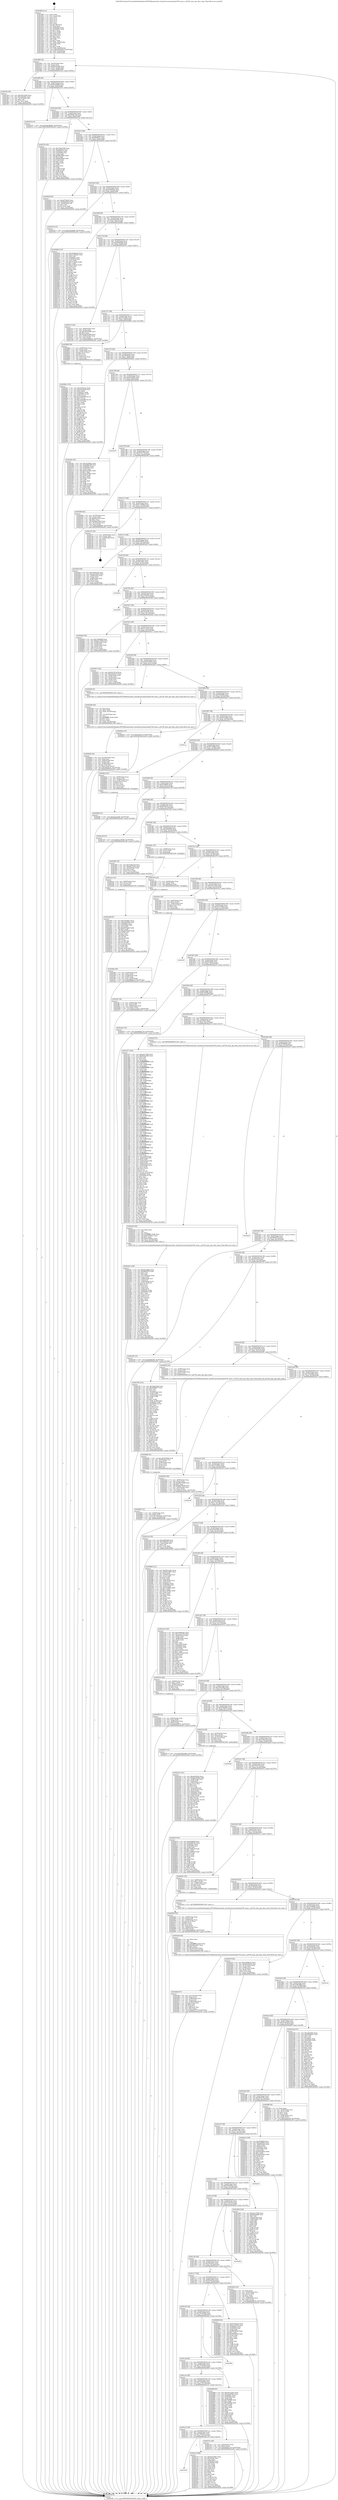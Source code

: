 digraph "0x401600" {
  label = "0x401600 (/mnt/c/Users/mathe/Desktop/tcc/POCII/binaries/extr_linuxdriversmmchostjz4740_mmc.c_jz4740_mmc_get_dma_chan_Final-ollvm.out::main(0))"
  labelloc = "t"
  node[shape=record]

  Entry [label="",width=0.3,height=0.3,shape=circle,fillcolor=black,style=filled]
  "0x40166f" [label="{
     0x40166f [32]\l
     | [instrs]\l
     &nbsp;&nbsp;0x40166f \<+6\>: mov -0xc0(%rbp),%eax\l
     &nbsp;&nbsp;0x401675 \<+2\>: mov %eax,%ecx\l
     &nbsp;&nbsp;0x401677 \<+6\>: sub $0x8b42436b,%ecx\l
     &nbsp;&nbsp;0x40167d \<+6\>: mov %eax,-0xd4(%rbp)\l
     &nbsp;&nbsp;0x401683 \<+6\>: mov %ecx,-0xd8(%rbp)\l
     &nbsp;&nbsp;0x401689 \<+6\>: je 0000000000401f3a \<main+0x93a\>\l
  }"]
  "0x401f3a" [label="{
     0x401f3a [30]\l
     | [instrs]\l
     &nbsp;&nbsp;0x401f3a \<+5\>: mov $0xeb510c96,%eax\l
     &nbsp;&nbsp;0x401f3f \<+5\>: mov $0xc42bef0c,%ecx\l
     &nbsp;&nbsp;0x401f44 \<+3\>: mov -0x31(%rbp),%dl\l
     &nbsp;&nbsp;0x401f47 \<+3\>: test $0x1,%dl\l
     &nbsp;&nbsp;0x401f4a \<+3\>: cmovne %ecx,%eax\l
     &nbsp;&nbsp;0x401f4d \<+6\>: mov %eax,-0xc0(%rbp)\l
     &nbsp;&nbsp;0x401f53 \<+5\>: jmp 0000000000402e56 \<main+0x1856\>\l
  }"]
  "0x40168f" [label="{
     0x40168f [28]\l
     | [instrs]\l
     &nbsp;&nbsp;0x40168f \<+5\>: jmp 0000000000401694 \<main+0x94\>\l
     &nbsp;&nbsp;0x401694 \<+6\>: mov -0xd4(%rbp),%eax\l
     &nbsp;&nbsp;0x40169a \<+5\>: sub $0x92e34bd6,%eax\l
     &nbsp;&nbsp;0x40169f \<+6\>: mov %eax,-0xdc(%rbp)\l
     &nbsp;&nbsp;0x4016a5 \<+6\>: je 0000000000402470 \<main+0xe70\>\l
  }"]
  Exit [label="",width=0.3,height=0.3,shape=circle,fillcolor=black,style=filled,peripheries=2]
  "0x402470" [label="{
     0x402470 [15]\l
     | [instrs]\l
     &nbsp;&nbsp;0x402470 \<+10\>: movl $0x3ab3bb85,-0xc0(%rbp)\l
     &nbsp;&nbsp;0x40247a \<+5\>: jmp 0000000000402e56 \<main+0x1856\>\l
  }"]
  "0x4016ab" [label="{
     0x4016ab [28]\l
     | [instrs]\l
     &nbsp;&nbsp;0x4016ab \<+5\>: jmp 00000000004016b0 \<main+0xb0\>\l
     &nbsp;&nbsp;0x4016b0 \<+6\>: mov -0xd4(%rbp),%eax\l
     &nbsp;&nbsp;0x4016b6 \<+5\>: sub $0x94bba719,%eax\l
     &nbsp;&nbsp;0x4016bb \<+6\>: mov %eax,-0xe0(%rbp)\l
     &nbsp;&nbsp;0x4016c1 \<+6\>: je 000000000040273a \<main+0x113a\>\l
  }"]
  "0x402add" [label="{
     0x402add [97]\l
     | [instrs]\l
     &nbsp;&nbsp;0x402add \<+5\>: mov $0x1632f8cc,%ecx\l
     &nbsp;&nbsp;0x402ae2 \<+5\>: mov $0xcb9c6fd4,%edx\l
     &nbsp;&nbsp;0x402ae7 \<+7\>: mov 0x40505c,%esi\l
     &nbsp;&nbsp;0x402aee \<+8\>: mov 0x405060,%r8d\l
     &nbsp;&nbsp;0x402af6 \<+3\>: mov %esi,%r9d\l
     &nbsp;&nbsp;0x402af9 \<+7\>: add $0xa8078a84,%r9d\l
     &nbsp;&nbsp;0x402b00 \<+4\>: sub $0x1,%r9d\l
     &nbsp;&nbsp;0x402b04 \<+7\>: sub $0xa8078a84,%r9d\l
     &nbsp;&nbsp;0x402b0b \<+4\>: imul %r9d,%esi\l
     &nbsp;&nbsp;0x402b0f \<+3\>: and $0x1,%esi\l
     &nbsp;&nbsp;0x402b12 \<+3\>: cmp $0x0,%esi\l
     &nbsp;&nbsp;0x402b15 \<+4\>: sete %r10b\l
     &nbsp;&nbsp;0x402b19 \<+4\>: cmp $0xa,%r8d\l
     &nbsp;&nbsp;0x402b1d \<+4\>: setl %r11b\l
     &nbsp;&nbsp;0x402b21 \<+3\>: mov %r10b,%bl\l
     &nbsp;&nbsp;0x402b24 \<+3\>: and %r11b,%bl\l
     &nbsp;&nbsp;0x402b27 \<+3\>: xor %r11b,%r10b\l
     &nbsp;&nbsp;0x402b2a \<+3\>: or %r10b,%bl\l
     &nbsp;&nbsp;0x402b2d \<+3\>: test $0x1,%bl\l
     &nbsp;&nbsp;0x402b30 \<+3\>: cmovne %edx,%ecx\l
     &nbsp;&nbsp;0x402b33 \<+6\>: mov %ecx,-0xc0(%rbp)\l
     &nbsp;&nbsp;0x402b39 \<+5\>: jmp 0000000000402e56 \<main+0x1856\>\l
  }"]
  "0x40273a" [label="{
     0x40273a [91]\l
     | [instrs]\l
     &nbsp;&nbsp;0x40273a \<+5\>: mov $0x76ee5406,%eax\l
     &nbsp;&nbsp;0x40273f \<+5\>: mov $0xcf055ae,%ecx\l
     &nbsp;&nbsp;0x402744 \<+7\>: mov 0x40505c,%edx\l
     &nbsp;&nbsp;0x40274b \<+7\>: mov 0x405060,%esi\l
     &nbsp;&nbsp;0x402752 \<+2\>: mov %edx,%edi\l
     &nbsp;&nbsp;0x402754 \<+6\>: add $0x88a5f8a0,%edi\l
     &nbsp;&nbsp;0x40275a \<+3\>: sub $0x1,%edi\l
     &nbsp;&nbsp;0x40275d \<+6\>: sub $0x88a5f8a0,%edi\l
     &nbsp;&nbsp;0x402763 \<+3\>: imul %edi,%edx\l
     &nbsp;&nbsp;0x402766 \<+3\>: and $0x1,%edx\l
     &nbsp;&nbsp;0x402769 \<+3\>: cmp $0x0,%edx\l
     &nbsp;&nbsp;0x40276c \<+4\>: sete %r8b\l
     &nbsp;&nbsp;0x402770 \<+3\>: cmp $0xa,%esi\l
     &nbsp;&nbsp;0x402773 \<+4\>: setl %r9b\l
     &nbsp;&nbsp;0x402777 \<+3\>: mov %r8b,%r10b\l
     &nbsp;&nbsp;0x40277a \<+3\>: and %r9b,%r10b\l
     &nbsp;&nbsp;0x40277d \<+3\>: xor %r9b,%r8b\l
     &nbsp;&nbsp;0x402780 \<+3\>: or %r8b,%r10b\l
     &nbsp;&nbsp;0x402783 \<+4\>: test $0x1,%r10b\l
     &nbsp;&nbsp;0x402787 \<+3\>: cmovne %ecx,%eax\l
     &nbsp;&nbsp;0x40278a \<+6\>: mov %eax,-0xc0(%rbp)\l
     &nbsp;&nbsp;0x402790 \<+5\>: jmp 0000000000402e56 \<main+0x1856\>\l
  }"]
  "0x4016c7" [label="{
     0x4016c7 [28]\l
     | [instrs]\l
     &nbsp;&nbsp;0x4016c7 \<+5\>: jmp 00000000004016cc \<main+0xcc\>\l
     &nbsp;&nbsp;0x4016cc \<+6\>: mov -0xd4(%rbp),%eax\l
     &nbsp;&nbsp;0x4016d2 \<+5\>: sub $0x9f09f2b7,%eax\l
     &nbsp;&nbsp;0x4016d7 \<+6\>: mov %eax,-0xe4(%rbp)\l
     &nbsp;&nbsp;0x4016dd \<+6\>: je 000000000040283f \<main+0x123f\>\l
  }"]
  "0x402ace" [label="{
     0x402ace [15]\l
     | [instrs]\l
     &nbsp;&nbsp;0x402ace \<+4\>: mov -0x60(%rbp),%rax\l
     &nbsp;&nbsp;0x402ad2 \<+3\>: mov (%rax),%rax\l
     &nbsp;&nbsp;0x402ad5 \<+3\>: mov %rax,%rdi\l
     &nbsp;&nbsp;0x402ad8 \<+5\>: call 0000000000401030 \<free@plt\>\l
     | [calls]\l
     &nbsp;&nbsp;0x401030 \{1\} (unknown)\l
  }"]
  "0x40283f" [label="{
     0x40283f [30]\l
     | [instrs]\l
     &nbsp;&nbsp;0x40283f \<+5\>: mov $0xa979bcf4,%eax\l
     &nbsp;&nbsp;0x402844 \<+5\>: mov $0x66aaf5ab,%ecx\l
     &nbsp;&nbsp;0x402849 \<+3\>: mov -0x29(%rbp),%dl\l
     &nbsp;&nbsp;0x40284c \<+3\>: test $0x1,%dl\l
     &nbsp;&nbsp;0x40284f \<+3\>: cmovne %ecx,%eax\l
     &nbsp;&nbsp;0x402852 \<+6\>: mov %eax,-0xc0(%rbp)\l
     &nbsp;&nbsp;0x402858 \<+5\>: jmp 0000000000402e56 \<main+0x1856\>\l
  }"]
  "0x4016e3" [label="{
     0x4016e3 [28]\l
     | [instrs]\l
     &nbsp;&nbsp;0x4016e3 \<+5\>: jmp 00000000004016e8 \<main+0xe8\>\l
     &nbsp;&nbsp;0x4016e8 \<+6\>: mov -0xd4(%rbp),%eax\l
     &nbsp;&nbsp;0x4016ee \<+5\>: sub $0xa25d9032,%eax\l
     &nbsp;&nbsp;0x4016f3 \<+6\>: mov %eax,-0xe8(%rbp)\l
     &nbsp;&nbsp;0x4016f9 \<+6\>: je 0000000000402533 \<main+0xf33\>\l
  }"]
  "0x4028dc" [label="{
     0x4028dc [153]\l
     | [instrs]\l
     &nbsp;&nbsp;0x4028dc \<+5\>: mov $0x5c63bce4,%edx\l
     &nbsp;&nbsp;0x4028e1 \<+5\>: mov $0x22b23efd,%esi\l
     &nbsp;&nbsp;0x4028e6 \<+3\>: mov $0x1,%r8b\l
     &nbsp;&nbsp;0x4028e9 \<+8\>: mov 0x40505c,%r9d\l
     &nbsp;&nbsp;0x4028f1 \<+8\>: mov 0x405060,%r10d\l
     &nbsp;&nbsp;0x4028f9 \<+3\>: mov %r9d,%r11d\l
     &nbsp;&nbsp;0x4028fc \<+7\>: add $0xcae5bd99,%r11d\l
     &nbsp;&nbsp;0x402903 \<+4\>: sub $0x1,%r11d\l
     &nbsp;&nbsp;0x402907 \<+7\>: sub $0xcae5bd99,%r11d\l
     &nbsp;&nbsp;0x40290e \<+4\>: imul %r11d,%r9d\l
     &nbsp;&nbsp;0x402912 \<+4\>: and $0x1,%r9d\l
     &nbsp;&nbsp;0x402916 \<+4\>: cmp $0x0,%r9d\l
     &nbsp;&nbsp;0x40291a \<+3\>: sete %bl\l
     &nbsp;&nbsp;0x40291d \<+4\>: cmp $0xa,%r10d\l
     &nbsp;&nbsp;0x402921 \<+4\>: setl %r14b\l
     &nbsp;&nbsp;0x402925 \<+3\>: mov %bl,%r15b\l
     &nbsp;&nbsp;0x402928 \<+4\>: xor $0xff,%r15b\l
     &nbsp;&nbsp;0x40292c \<+3\>: mov %r14b,%r12b\l
     &nbsp;&nbsp;0x40292f \<+4\>: xor $0xff,%r12b\l
     &nbsp;&nbsp;0x402933 \<+4\>: xor $0x1,%r8b\l
     &nbsp;&nbsp;0x402937 \<+3\>: mov %r15b,%r13b\l
     &nbsp;&nbsp;0x40293a \<+4\>: and $0xff,%r13b\l
     &nbsp;&nbsp;0x40293e \<+3\>: and %r8b,%bl\l
     &nbsp;&nbsp;0x402941 \<+3\>: mov %r12b,%al\l
     &nbsp;&nbsp;0x402944 \<+2\>: and $0xff,%al\l
     &nbsp;&nbsp;0x402946 \<+3\>: and %r8b,%r14b\l
     &nbsp;&nbsp;0x402949 \<+3\>: or %bl,%r13b\l
     &nbsp;&nbsp;0x40294c \<+3\>: or %r14b,%al\l
     &nbsp;&nbsp;0x40294f \<+3\>: xor %al,%r13b\l
     &nbsp;&nbsp;0x402952 \<+3\>: or %r12b,%r15b\l
     &nbsp;&nbsp;0x402955 \<+4\>: xor $0xff,%r15b\l
     &nbsp;&nbsp;0x402959 \<+4\>: or $0x1,%r8b\l
     &nbsp;&nbsp;0x40295d \<+3\>: and %r8b,%r15b\l
     &nbsp;&nbsp;0x402960 \<+3\>: or %r15b,%r13b\l
     &nbsp;&nbsp;0x402963 \<+4\>: test $0x1,%r13b\l
     &nbsp;&nbsp;0x402967 \<+3\>: cmovne %esi,%edx\l
     &nbsp;&nbsp;0x40296a \<+6\>: mov %edx,-0xc0(%rbp)\l
     &nbsp;&nbsp;0x402970 \<+5\>: jmp 0000000000402e56 \<main+0x1856\>\l
  }"]
  "0x402533" [label="{
     0x402533 [15]\l
     | [instrs]\l
     &nbsp;&nbsp;0x402533 \<+10\>: movl $0x13b3ab65,-0xc0(%rbp)\l
     &nbsp;&nbsp;0x40253d \<+5\>: jmp 0000000000402e56 \<main+0x1856\>\l
  }"]
  "0x4016ff" [label="{
     0x4016ff [28]\l
     | [instrs]\l
     &nbsp;&nbsp;0x4016ff \<+5\>: jmp 0000000000401704 \<main+0x104\>\l
     &nbsp;&nbsp;0x401704 \<+6\>: mov -0xd4(%rbp),%eax\l
     &nbsp;&nbsp;0x40170a \<+5\>: sub $0xa54bde4e,%eax\l
     &nbsp;&nbsp;0x40170f \<+6\>: mov %eax,-0xec(%rbp)\l
     &nbsp;&nbsp;0x401715 \<+6\>: je 000000000040209b \<main+0xa9b\>\l
  }"]
  "0x4026f0" [label="{
     0x4026f0 [15]\l
     | [instrs]\l
     &nbsp;&nbsp;0x4026f0 \<+10\>: movl $0x42ae2290,-0xc0(%rbp)\l
     &nbsp;&nbsp;0x4026fa \<+5\>: jmp 0000000000402e56 \<main+0x1856\>\l
  }"]
  "0x40209b" [label="{
     0x40209b [147]\l
     | [instrs]\l
     &nbsp;&nbsp;0x40209b \<+5\>: mov $0x3e6de02e,%eax\l
     &nbsp;&nbsp;0x4020a0 \<+5\>: mov $0x21189d42,%ecx\l
     &nbsp;&nbsp;0x4020a5 \<+2\>: mov $0x1,%dl\l
     &nbsp;&nbsp;0x4020a7 \<+7\>: mov 0x40505c,%esi\l
     &nbsp;&nbsp;0x4020ae \<+7\>: mov 0x405060,%edi\l
     &nbsp;&nbsp;0x4020b5 \<+3\>: mov %esi,%r8d\l
     &nbsp;&nbsp;0x4020b8 \<+7\>: sub $0xc7e3be0c,%r8d\l
     &nbsp;&nbsp;0x4020bf \<+4\>: sub $0x1,%r8d\l
     &nbsp;&nbsp;0x4020c3 \<+7\>: add $0xc7e3be0c,%r8d\l
     &nbsp;&nbsp;0x4020ca \<+4\>: imul %r8d,%esi\l
     &nbsp;&nbsp;0x4020ce \<+3\>: and $0x1,%esi\l
     &nbsp;&nbsp;0x4020d1 \<+3\>: cmp $0x0,%esi\l
     &nbsp;&nbsp;0x4020d4 \<+4\>: sete %r9b\l
     &nbsp;&nbsp;0x4020d8 \<+3\>: cmp $0xa,%edi\l
     &nbsp;&nbsp;0x4020db \<+4\>: setl %r10b\l
     &nbsp;&nbsp;0x4020df \<+3\>: mov %r9b,%r11b\l
     &nbsp;&nbsp;0x4020e2 \<+4\>: xor $0xff,%r11b\l
     &nbsp;&nbsp;0x4020e6 \<+3\>: mov %r10b,%bl\l
     &nbsp;&nbsp;0x4020e9 \<+3\>: xor $0xff,%bl\l
     &nbsp;&nbsp;0x4020ec \<+3\>: xor $0x0,%dl\l
     &nbsp;&nbsp;0x4020ef \<+3\>: mov %r11b,%r14b\l
     &nbsp;&nbsp;0x4020f2 \<+4\>: and $0x0,%r14b\l
     &nbsp;&nbsp;0x4020f6 \<+3\>: and %dl,%r9b\l
     &nbsp;&nbsp;0x4020f9 \<+3\>: mov %bl,%r15b\l
     &nbsp;&nbsp;0x4020fc \<+4\>: and $0x0,%r15b\l
     &nbsp;&nbsp;0x402100 \<+3\>: and %dl,%r10b\l
     &nbsp;&nbsp;0x402103 \<+3\>: or %r9b,%r14b\l
     &nbsp;&nbsp;0x402106 \<+3\>: or %r10b,%r15b\l
     &nbsp;&nbsp;0x402109 \<+3\>: xor %r15b,%r14b\l
     &nbsp;&nbsp;0x40210c \<+3\>: or %bl,%r11b\l
     &nbsp;&nbsp;0x40210f \<+4\>: xor $0xff,%r11b\l
     &nbsp;&nbsp;0x402113 \<+3\>: or $0x0,%dl\l
     &nbsp;&nbsp;0x402116 \<+3\>: and %dl,%r11b\l
     &nbsp;&nbsp;0x402119 \<+3\>: or %r11b,%r14b\l
     &nbsp;&nbsp;0x40211c \<+4\>: test $0x1,%r14b\l
     &nbsp;&nbsp;0x402120 \<+3\>: cmovne %ecx,%eax\l
     &nbsp;&nbsp;0x402123 \<+6\>: mov %eax,-0xc0(%rbp)\l
     &nbsp;&nbsp;0x402129 \<+5\>: jmp 0000000000402e56 \<main+0x1856\>\l
  }"]
  "0x40171b" [label="{
     0x40171b [28]\l
     | [instrs]\l
     &nbsp;&nbsp;0x40171b \<+5\>: jmp 0000000000401720 \<main+0x120\>\l
     &nbsp;&nbsp;0x401720 \<+6\>: mov -0xd4(%rbp),%eax\l
     &nbsp;&nbsp;0x401726 \<+5\>: sub $0xa6bbfa58,%eax\l
     &nbsp;&nbsp;0x40172b \<+6\>: mov %eax,-0xf0(%rbp)\l
     &nbsp;&nbsp;0x401731 \<+6\>: je 0000000000402313 \<main+0xd13\>\l
  }"]
  "0x402687" [label="{
     0x402687 [31]\l
     | [instrs]\l
     &nbsp;&nbsp;0x402687 \<+4\>: mov -0x48(%rbp),%rdi\l
     &nbsp;&nbsp;0x40268b \<+6\>: movl $0x0,(%rdi)\l
     &nbsp;&nbsp;0x402691 \<+10\>: movl $0xc5a9ce3b,-0xc0(%rbp)\l
     &nbsp;&nbsp;0x40269b \<+6\>: mov %eax,-0x1d8(%rbp)\l
     &nbsp;&nbsp;0x4026a1 \<+5\>: jmp 0000000000402e56 \<main+0x1856\>\l
  }"]
  "0x402313" [label="{
     0x402313 [42]\l
     | [instrs]\l
     &nbsp;&nbsp;0x402313 \<+4\>: mov -0x80(%rbp),%rax\l
     &nbsp;&nbsp;0x402317 \<+2\>: mov (%rax),%ecx\l
     &nbsp;&nbsp;0x402319 \<+6\>: sub $0x5676258b,%ecx\l
     &nbsp;&nbsp;0x40231f \<+3\>: add $0x1,%ecx\l
     &nbsp;&nbsp;0x402322 \<+6\>: add $0x5676258b,%ecx\l
     &nbsp;&nbsp;0x402328 \<+4\>: mov -0x80(%rbp),%rax\l
     &nbsp;&nbsp;0x40232c \<+2\>: mov %ecx,(%rax)\l
     &nbsp;&nbsp;0x40232e \<+10\>: movl $0xa54bde4e,-0xc0(%rbp)\l
     &nbsp;&nbsp;0x402338 \<+5\>: jmp 0000000000402e56 \<main+0x1856\>\l
  }"]
  "0x401737" [label="{
     0x401737 [28]\l
     | [instrs]\l
     &nbsp;&nbsp;0x401737 \<+5\>: jmp 000000000040173c \<main+0x13c\>\l
     &nbsp;&nbsp;0x40173c \<+6\>: mov -0xd4(%rbp),%eax\l
     &nbsp;&nbsp;0x401742 \<+5\>: sub $0xa7ea3f34,%eax\l
     &nbsp;&nbsp;0x401747 \<+6\>: mov %eax,-0xf4(%rbp)\l
     &nbsp;&nbsp;0x40174d \<+6\>: je 00000000004028b8 \<main+0x12b8\>\l
  }"]
  "0x402666" [label="{
     0x402666 [33]\l
     | [instrs]\l
     &nbsp;&nbsp;0x402666 \<+10\>: movabs $0x4030b6,%rdi\l
     &nbsp;&nbsp;0x402670 \<+4\>: mov -0x50(%rbp),%rsi\l
     &nbsp;&nbsp;0x402674 \<+3\>: mov %rax,(%rsi)\l
     &nbsp;&nbsp;0x402677 \<+4\>: mov -0x50(%rbp),%rax\l
     &nbsp;&nbsp;0x40267b \<+3\>: mov (%rax),%rax\l
     &nbsp;&nbsp;0x40267e \<+2\>: mov (%rax),%esi\l
     &nbsp;&nbsp;0x402680 \<+2\>: mov $0x0,%al\l
     &nbsp;&nbsp;0x402682 \<+5\>: call 0000000000401040 \<printf@plt\>\l
     | [calls]\l
     &nbsp;&nbsp;0x401040 \{1\} (unknown)\l
  }"]
  "0x4028b8" [label="{
     0x4028b8 [36]\l
     | [instrs]\l
     &nbsp;&nbsp;0x4028b8 \<+7\>: mov -0x98(%rbp),%rax\l
     &nbsp;&nbsp;0x4028bf \<+3\>: mov (%rax),%rax\l
     &nbsp;&nbsp;0x4028c2 \<+4\>: mov -0x40(%rbp),%rcx\l
     &nbsp;&nbsp;0x4028c6 \<+3\>: movslq (%rcx),%rcx\l
     &nbsp;&nbsp;0x4028c9 \<+4\>: shl $0x4,%rcx\l
     &nbsp;&nbsp;0x4028cd \<+3\>: add %rcx,%rax\l
     &nbsp;&nbsp;0x4028d0 \<+4\>: mov 0x8(%rax),%rax\l
     &nbsp;&nbsp;0x4028d4 \<+3\>: mov %rax,%rdi\l
     &nbsp;&nbsp;0x4028d7 \<+5\>: call 0000000000401030 \<free@plt\>\l
     | [calls]\l
     &nbsp;&nbsp;0x401030 \{1\} (unknown)\l
  }"]
  "0x401753" [label="{
     0x401753 [28]\l
     | [instrs]\l
     &nbsp;&nbsp;0x401753 \<+5\>: jmp 0000000000401758 \<main+0x158\>\l
     &nbsp;&nbsp;0x401758 \<+6\>: mov -0xd4(%rbp),%eax\l
     &nbsp;&nbsp;0x40175e \<+5\>: sub $0xa979bcf4,%eax\l
     &nbsp;&nbsp;0x401763 \<+6\>: mov %eax,-0xf8(%rbp)\l
     &nbsp;&nbsp;0x401769 \<+6\>: je 0000000000402a61 \<main+0x1461\>\l
  }"]
  "0x402604" [label="{
     0x402604 [42]\l
     | [instrs]\l
     &nbsp;&nbsp;0x402604 \<+6\>: mov -0x1d4(%rbp),%ecx\l
     &nbsp;&nbsp;0x40260a \<+3\>: imul %eax,%ecx\l
     &nbsp;&nbsp;0x40260d \<+4\>: mov -0x60(%rbp),%rdi\l
     &nbsp;&nbsp;0x402611 \<+3\>: mov (%rdi),%rdi\l
     &nbsp;&nbsp;0x402614 \<+4\>: mov -0x58(%rbp),%r8\l
     &nbsp;&nbsp;0x402618 \<+3\>: movslq (%r8),%r8\l
     &nbsp;&nbsp;0x40261b \<+4\>: mov %ecx,(%rdi,%r8,4)\l
     &nbsp;&nbsp;0x40261f \<+10\>: movl $0x5f22be3c,-0xc0(%rbp)\l
     &nbsp;&nbsp;0x402629 \<+5\>: jmp 0000000000402e56 \<main+0x1856\>\l
  }"]
  "0x402a61" [label="{
     0x402a61 [91]\l
     | [instrs]\l
     &nbsp;&nbsp;0x402a61 \<+5\>: mov $0x1632f8cc,%eax\l
     &nbsp;&nbsp;0x402a66 \<+5\>: mov $0xe89d5af9,%ecx\l
     &nbsp;&nbsp;0x402a6b \<+7\>: mov 0x40505c,%edx\l
     &nbsp;&nbsp;0x402a72 \<+7\>: mov 0x405060,%esi\l
     &nbsp;&nbsp;0x402a79 \<+2\>: mov %edx,%edi\l
     &nbsp;&nbsp;0x402a7b \<+6\>: add $0xa1e6392c,%edi\l
     &nbsp;&nbsp;0x402a81 \<+3\>: sub $0x1,%edi\l
     &nbsp;&nbsp;0x402a84 \<+6\>: sub $0xa1e6392c,%edi\l
     &nbsp;&nbsp;0x402a8a \<+3\>: imul %edi,%edx\l
     &nbsp;&nbsp;0x402a8d \<+3\>: and $0x1,%edx\l
     &nbsp;&nbsp;0x402a90 \<+3\>: cmp $0x0,%edx\l
     &nbsp;&nbsp;0x402a93 \<+4\>: sete %r8b\l
     &nbsp;&nbsp;0x402a97 \<+3\>: cmp $0xa,%esi\l
     &nbsp;&nbsp;0x402a9a \<+4\>: setl %r9b\l
     &nbsp;&nbsp;0x402a9e \<+3\>: mov %r8b,%r10b\l
     &nbsp;&nbsp;0x402aa1 \<+3\>: and %r9b,%r10b\l
     &nbsp;&nbsp;0x402aa4 \<+3\>: xor %r9b,%r8b\l
     &nbsp;&nbsp;0x402aa7 \<+3\>: or %r8b,%r10b\l
     &nbsp;&nbsp;0x402aaa \<+4\>: test $0x1,%r10b\l
     &nbsp;&nbsp;0x402aae \<+3\>: cmovne %ecx,%eax\l
     &nbsp;&nbsp;0x402ab1 \<+6\>: mov %eax,-0xc0(%rbp)\l
     &nbsp;&nbsp;0x402ab7 \<+5\>: jmp 0000000000402e56 \<main+0x1856\>\l
  }"]
  "0x40176f" [label="{
     0x40176f [28]\l
     | [instrs]\l
     &nbsp;&nbsp;0x40176f \<+5\>: jmp 0000000000401774 \<main+0x174\>\l
     &nbsp;&nbsp;0x401774 \<+6\>: mov -0xd4(%rbp),%eax\l
     &nbsp;&nbsp;0x40177a \<+5\>: sub $0xafe4405e,%eax\l
     &nbsp;&nbsp;0x40177f \<+6\>: mov %eax,-0xfc(%rbp)\l
     &nbsp;&nbsp;0x401785 \<+6\>: je 0000000000402d35 \<main+0x1735\>\l
  }"]
  "0x4025d8" [label="{
     0x4025d8 [44]\l
     | [instrs]\l
     &nbsp;&nbsp;0x4025d8 \<+2\>: xor %ecx,%ecx\l
     &nbsp;&nbsp;0x4025da \<+5\>: mov $0x2,%edx\l
     &nbsp;&nbsp;0x4025df \<+6\>: mov %edx,-0x1d0(%rbp)\l
     &nbsp;&nbsp;0x4025e5 \<+1\>: cltd\l
     &nbsp;&nbsp;0x4025e6 \<+6\>: mov -0x1d0(%rbp),%esi\l
     &nbsp;&nbsp;0x4025ec \<+2\>: idiv %esi\l
     &nbsp;&nbsp;0x4025ee \<+6\>: imul $0xfffffffe,%edx,%edx\l
     &nbsp;&nbsp;0x4025f4 \<+3\>: sub $0x1,%ecx\l
     &nbsp;&nbsp;0x4025f7 \<+2\>: sub %ecx,%edx\l
     &nbsp;&nbsp;0x4025f9 \<+6\>: mov %edx,-0x1d4(%rbp)\l
     &nbsp;&nbsp;0x4025ff \<+5\>: call 0000000000401160 \<next_i\>\l
     | [calls]\l
     &nbsp;&nbsp;0x401160 \{1\} (/mnt/c/Users/mathe/Desktop/tcc/POCII/binaries/extr_linuxdriversmmchostjz4740_mmc.c_jz4740_mmc_get_dma_chan_Final-ollvm.out::next_i)\l
  }"]
  "0x402d35" [label="{
     0x402d35\l
  }", style=dashed]
  "0x40178b" [label="{
     0x40178b [28]\l
     | [instrs]\l
     &nbsp;&nbsp;0x40178b \<+5\>: jmp 0000000000401790 \<main+0x190\>\l
     &nbsp;&nbsp;0x401790 \<+6\>: mov -0xd4(%rbp),%eax\l
     &nbsp;&nbsp;0x401796 \<+5\>: sub $0xb07fc77f,%eax\l
     &nbsp;&nbsp;0x40179b \<+6\>: mov %eax,-0x100(%rbp)\l
     &nbsp;&nbsp;0x4017a1 \<+6\>: je 0000000000402509 \<main+0xf09\>\l
  }"]
  "0x40258f" [label="{
     0x40258f [32]\l
     | [instrs]\l
     &nbsp;&nbsp;0x40258f \<+4\>: mov -0x60(%rbp),%rdi\l
     &nbsp;&nbsp;0x402593 \<+3\>: mov %rax,(%rdi)\l
     &nbsp;&nbsp;0x402596 \<+4\>: mov -0x58(%rbp),%rax\l
     &nbsp;&nbsp;0x40259a \<+6\>: movl $0x0,(%rax)\l
     &nbsp;&nbsp;0x4025a0 \<+10\>: movl $0xbead587d,-0xc0(%rbp)\l
     &nbsp;&nbsp;0x4025aa \<+5\>: jmp 0000000000402e56 \<main+0x1856\>\l
  }"]
  "0x402509" [label="{
     0x402509 [42]\l
     | [instrs]\l
     &nbsp;&nbsp;0x402509 \<+4\>: mov -0x70(%rbp),%rax\l
     &nbsp;&nbsp;0x40250d \<+2\>: mov (%rax),%ecx\l
     &nbsp;&nbsp;0x40250f \<+6\>: sub $0xb0a330e2,%ecx\l
     &nbsp;&nbsp;0x402515 \<+3\>: add $0x1,%ecx\l
     &nbsp;&nbsp;0x402518 \<+6\>: add $0xb0a330e2,%ecx\l
     &nbsp;&nbsp;0x40251e \<+4\>: mov -0x70(%rbp),%rax\l
     &nbsp;&nbsp;0x402522 \<+2\>: mov %ecx,(%rax)\l
     &nbsp;&nbsp;0x402524 \<+10\>: movl $0x3ab3bb85,-0xc0(%rbp)\l
     &nbsp;&nbsp;0x40252e \<+5\>: jmp 0000000000402e56 \<main+0x1856\>\l
  }"]
  "0x4017a7" [label="{
     0x4017a7 [28]\l
     | [instrs]\l
     &nbsp;&nbsp;0x4017a7 \<+5\>: jmp 00000000004017ac \<main+0x1ac\>\l
     &nbsp;&nbsp;0x4017ac \<+6\>: mov -0xd4(%rbp),%eax\l
     &nbsp;&nbsp;0x4017b2 \<+5\>: sub $0xb1a76048,%eax\l
     &nbsp;&nbsp;0x4017b7 \<+6\>: mov %eax,-0x104(%rbp)\l
     &nbsp;&nbsp;0x4017bd \<+6\>: je 0000000000402c47 \<main+0x1647\>\l
  }"]
  "0x4024d0" [label="{
     0x4024d0 [57]\l
     | [instrs]\l
     &nbsp;&nbsp;0x4024d0 \<+6\>: mov -0x1cc(%rbp),%ecx\l
     &nbsp;&nbsp;0x4024d6 \<+3\>: imul %eax,%ecx\l
     &nbsp;&nbsp;0x4024d9 \<+7\>: mov -0x98(%rbp),%rsi\l
     &nbsp;&nbsp;0x4024e0 \<+3\>: mov (%rsi),%rsi\l
     &nbsp;&nbsp;0x4024e3 \<+7\>: mov -0x90(%rbp),%rdi\l
     &nbsp;&nbsp;0x4024ea \<+3\>: movslq (%rdi),%rdi\l
     &nbsp;&nbsp;0x4024ed \<+4\>: shl $0x4,%rdi\l
     &nbsp;&nbsp;0x4024f1 \<+3\>: add %rdi,%rsi\l
     &nbsp;&nbsp;0x4024f4 \<+4\>: mov 0x8(%rsi),%rsi\l
     &nbsp;&nbsp;0x4024f8 \<+2\>: mov %ecx,(%rsi)\l
     &nbsp;&nbsp;0x4024fa \<+10\>: movl $0xb07fc77f,-0xc0(%rbp)\l
     &nbsp;&nbsp;0x402504 \<+5\>: jmp 0000000000402e56 \<main+0x1856\>\l
  }"]
  "0x402c47" [label="{
     0x402c47 [24]\l
     | [instrs]\l
     &nbsp;&nbsp;0x402c47 \<+7\>: mov -0xb8(%rbp),%rax\l
     &nbsp;&nbsp;0x402c4e \<+2\>: mov (%rax),%eax\l
     &nbsp;&nbsp;0x402c50 \<+4\>: lea -0x28(%rbp),%rsp\l
     &nbsp;&nbsp;0x402c54 \<+1\>: pop %rbx\l
     &nbsp;&nbsp;0x402c55 \<+2\>: pop %r12\l
     &nbsp;&nbsp;0x402c57 \<+2\>: pop %r13\l
     &nbsp;&nbsp;0x402c59 \<+2\>: pop %r14\l
     &nbsp;&nbsp;0x402c5b \<+2\>: pop %r15\l
     &nbsp;&nbsp;0x402c5d \<+1\>: pop %rbp\l
     &nbsp;&nbsp;0x402c5e \<+1\>: ret\l
  }"]
  "0x4017c3" [label="{
     0x4017c3 [28]\l
     | [instrs]\l
     &nbsp;&nbsp;0x4017c3 \<+5\>: jmp 00000000004017c8 \<main+0x1c8\>\l
     &nbsp;&nbsp;0x4017c8 \<+6\>: mov -0xd4(%rbp),%eax\l
     &nbsp;&nbsp;0x4017ce \<+5\>: sub $0xbead587d,%eax\l
     &nbsp;&nbsp;0x4017d3 \<+6\>: mov %eax,-0x108(%rbp)\l
     &nbsp;&nbsp;0x4017d9 \<+6\>: je 00000000004025af \<main+0xfaf\>\l
  }"]
  "0x4024a8" [label="{
     0x4024a8 [40]\l
     | [instrs]\l
     &nbsp;&nbsp;0x4024a8 \<+5\>: mov $0x2,%ecx\l
     &nbsp;&nbsp;0x4024ad \<+1\>: cltd\l
     &nbsp;&nbsp;0x4024ae \<+2\>: idiv %ecx\l
     &nbsp;&nbsp;0x4024b0 \<+6\>: imul $0xfffffffe,%edx,%ecx\l
     &nbsp;&nbsp;0x4024b6 \<+6\>: add $0x4d0ce651,%ecx\l
     &nbsp;&nbsp;0x4024bc \<+3\>: add $0x1,%ecx\l
     &nbsp;&nbsp;0x4024bf \<+6\>: sub $0x4d0ce651,%ecx\l
     &nbsp;&nbsp;0x4024c5 \<+6\>: mov %ecx,-0x1cc(%rbp)\l
     &nbsp;&nbsp;0x4024cb \<+5\>: call 0000000000401160 \<next_i\>\l
     | [calls]\l
     &nbsp;&nbsp;0x401160 \{1\} (/mnt/c/Users/mathe/Desktop/tcc/POCII/binaries/extr_linuxdriversmmchostjz4740_mmc.c_jz4740_mmc_get_dma_chan_Final-ollvm.out::next_i)\l
  }"]
  "0x4025af" [label="{
     0x4025af [36]\l
     | [instrs]\l
     &nbsp;&nbsp;0x4025af \<+5\>: mov $0x10592354,%eax\l
     &nbsp;&nbsp;0x4025b4 \<+5\>: mov $0xcb518624,%ecx\l
     &nbsp;&nbsp;0x4025b9 \<+4\>: mov -0x58(%rbp),%rdx\l
     &nbsp;&nbsp;0x4025bd \<+2\>: mov (%rdx),%esi\l
     &nbsp;&nbsp;0x4025bf \<+4\>: mov -0x68(%rbp),%rdx\l
     &nbsp;&nbsp;0x4025c3 \<+2\>: cmp (%rdx),%esi\l
     &nbsp;&nbsp;0x4025c5 \<+3\>: cmovl %ecx,%eax\l
     &nbsp;&nbsp;0x4025c8 \<+6\>: mov %eax,-0xc0(%rbp)\l
     &nbsp;&nbsp;0x4025ce \<+5\>: jmp 0000000000402e56 \<main+0x1856\>\l
  }"]
  "0x4017df" [label="{
     0x4017df [28]\l
     | [instrs]\l
     &nbsp;&nbsp;0x4017df \<+5\>: jmp 00000000004017e4 \<main+0x1e4\>\l
     &nbsp;&nbsp;0x4017e4 \<+6\>: mov -0xd4(%rbp),%eax\l
     &nbsp;&nbsp;0x4017ea \<+5\>: sub $0xc06c34ec,%eax\l
     &nbsp;&nbsp;0x4017ef \<+6\>: mov %eax,-0x10c(%rbp)\l
     &nbsp;&nbsp;0x4017f5 \<+6\>: je 0000000000402b5c \<main+0x155c\>\l
  }"]
  "0x4023e3" [label="{
     0x4023e3 [141]\l
     | [instrs]\l
     &nbsp;&nbsp;0x4023e3 \<+5\>: mov $0xafe4405e,%ecx\l
     &nbsp;&nbsp;0x4023e8 \<+5\>: mov $0x92e34bd6,%edx\l
     &nbsp;&nbsp;0x4023ed \<+7\>: mov -0x98(%rbp),%rdi\l
     &nbsp;&nbsp;0x4023f4 \<+3\>: mov (%rdi),%rdi\l
     &nbsp;&nbsp;0x4023f7 \<+7\>: mov -0x90(%rbp),%rsi\l
     &nbsp;&nbsp;0x4023fe \<+3\>: movslq (%rsi),%rsi\l
     &nbsp;&nbsp;0x402401 \<+4\>: shl $0x4,%rsi\l
     &nbsp;&nbsp;0x402405 \<+3\>: add %rsi,%rdi\l
     &nbsp;&nbsp;0x402408 \<+4\>: mov %rax,0x8(%rdi)\l
     &nbsp;&nbsp;0x40240c \<+4\>: mov -0x70(%rbp),%rax\l
     &nbsp;&nbsp;0x402410 \<+6\>: movl $0x0,(%rax)\l
     &nbsp;&nbsp;0x402416 \<+8\>: mov 0x40505c,%r8d\l
     &nbsp;&nbsp;0x40241e \<+8\>: mov 0x405060,%r9d\l
     &nbsp;&nbsp;0x402426 \<+3\>: mov %r8d,%r10d\l
     &nbsp;&nbsp;0x402429 \<+7\>: add $0x5ca27017,%r10d\l
     &nbsp;&nbsp;0x402430 \<+4\>: sub $0x1,%r10d\l
     &nbsp;&nbsp;0x402434 \<+7\>: sub $0x5ca27017,%r10d\l
     &nbsp;&nbsp;0x40243b \<+4\>: imul %r10d,%r8d\l
     &nbsp;&nbsp;0x40243f \<+4\>: and $0x1,%r8d\l
     &nbsp;&nbsp;0x402443 \<+4\>: cmp $0x0,%r8d\l
     &nbsp;&nbsp;0x402447 \<+4\>: sete %r11b\l
     &nbsp;&nbsp;0x40244b \<+4\>: cmp $0xa,%r9d\l
     &nbsp;&nbsp;0x40244f \<+3\>: setl %bl\l
     &nbsp;&nbsp;0x402452 \<+3\>: mov %r11b,%r14b\l
     &nbsp;&nbsp;0x402455 \<+3\>: and %bl,%r14b\l
     &nbsp;&nbsp;0x402458 \<+3\>: xor %bl,%r11b\l
     &nbsp;&nbsp;0x40245b \<+3\>: or %r11b,%r14b\l
     &nbsp;&nbsp;0x40245e \<+4\>: test $0x1,%r14b\l
     &nbsp;&nbsp;0x402462 \<+3\>: cmovne %edx,%ecx\l
     &nbsp;&nbsp;0x402465 \<+6\>: mov %ecx,-0xc0(%rbp)\l
     &nbsp;&nbsp;0x40246b \<+5\>: jmp 0000000000402e56 \<main+0x1856\>\l
  }"]
  "0x402b5c" [label="{
     0x402b5c\l
  }", style=dashed]
  "0x4017fb" [label="{
     0x4017fb [28]\l
     | [instrs]\l
     &nbsp;&nbsp;0x4017fb \<+5\>: jmp 0000000000401800 \<main+0x200\>\l
     &nbsp;&nbsp;0x401800 \<+6\>: mov -0xd4(%rbp),%eax\l
     &nbsp;&nbsp;0x401806 \<+5\>: sub $0xc42bef0c,%eax\l
     &nbsp;&nbsp;0x40180b \<+6\>: mov %eax,-0x110(%rbp)\l
     &nbsp;&nbsp;0x401811 \<+6\>: je 0000000000401f58 \<main+0x958\>\l
  }"]
  "0x40224c" [label="{
     0x40224c [184]\l
     | [instrs]\l
     &nbsp;&nbsp;0x40224c \<+5\>: mov $0xd23cddda,%ecx\l
     &nbsp;&nbsp;0x402251 \<+5\>: mov $0x960b878,%edx\l
     &nbsp;&nbsp;0x402256 \<+3\>: mov $0x1,%sil\l
     &nbsp;&nbsp;0x402259 \<+2\>: xor %edi,%edi\l
     &nbsp;&nbsp;0x40225b \<+7\>: mov -0x1c8(%rbp),%r8d\l
     &nbsp;&nbsp;0x402262 \<+4\>: imul %eax,%r8d\l
     &nbsp;&nbsp;0x402266 \<+7\>: mov -0x98(%rbp),%r9\l
     &nbsp;&nbsp;0x40226d \<+3\>: mov (%r9),%r9\l
     &nbsp;&nbsp;0x402270 \<+7\>: mov -0x90(%rbp),%r10\l
     &nbsp;&nbsp;0x402277 \<+3\>: movslq (%r10),%r10\l
     &nbsp;&nbsp;0x40227a \<+4\>: shl $0x4,%r10\l
     &nbsp;&nbsp;0x40227e \<+3\>: add %r10,%r9\l
     &nbsp;&nbsp;0x402281 \<+3\>: mov (%r9),%r9\l
     &nbsp;&nbsp;0x402284 \<+3\>: mov %r8d,(%r9)\l
     &nbsp;&nbsp;0x402287 \<+7\>: mov 0x40505c,%eax\l
     &nbsp;&nbsp;0x40228e \<+8\>: mov 0x405060,%r8d\l
     &nbsp;&nbsp;0x402296 \<+3\>: sub $0x1,%edi\l
     &nbsp;&nbsp;0x402299 \<+3\>: mov %eax,%r11d\l
     &nbsp;&nbsp;0x40229c \<+3\>: add %edi,%r11d\l
     &nbsp;&nbsp;0x40229f \<+4\>: imul %r11d,%eax\l
     &nbsp;&nbsp;0x4022a3 \<+3\>: and $0x1,%eax\l
     &nbsp;&nbsp;0x4022a6 \<+3\>: cmp $0x0,%eax\l
     &nbsp;&nbsp;0x4022a9 \<+3\>: sete %bl\l
     &nbsp;&nbsp;0x4022ac \<+4\>: cmp $0xa,%r8d\l
     &nbsp;&nbsp;0x4022b0 \<+4\>: setl %r14b\l
     &nbsp;&nbsp;0x4022b4 \<+3\>: mov %bl,%r15b\l
     &nbsp;&nbsp;0x4022b7 \<+4\>: xor $0xff,%r15b\l
     &nbsp;&nbsp;0x4022bb \<+3\>: mov %r14b,%r12b\l
     &nbsp;&nbsp;0x4022be \<+4\>: xor $0xff,%r12b\l
     &nbsp;&nbsp;0x4022c2 \<+4\>: xor $0x1,%sil\l
     &nbsp;&nbsp;0x4022c6 \<+3\>: mov %r15b,%r13b\l
     &nbsp;&nbsp;0x4022c9 \<+4\>: and $0xff,%r13b\l
     &nbsp;&nbsp;0x4022cd \<+3\>: and %sil,%bl\l
     &nbsp;&nbsp;0x4022d0 \<+3\>: mov %r12b,%al\l
     &nbsp;&nbsp;0x4022d3 \<+2\>: and $0xff,%al\l
     &nbsp;&nbsp;0x4022d5 \<+3\>: and %sil,%r14b\l
     &nbsp;&nbsp;0x4022d8 \<+3\>: or %bl,%r13b\l
     &nbsp;&nbsp;0x4022db \<+3\>: or %r14b,%al\l
     &nbsp;&nbsp;0x4022de \<+3\>: xor %al,%r13b\l
     &nbsp;&nbsp;0x4022e1 \<+3\>: or %r12b,%r15b\l
     &nbsp;&nbsp;0x4022e4 \<+4\>: xor $0xff,%r15b\l
     &nbsp;&nbsp;0x4022e8 \<+4\>: or $0x1,%sil\l
     &nbsp;&nbsp;0x4022ec \<+3\>: and %sil,%r15b\l
     &nbsp;&nbsp;0x4022ef \<+3\>: or %r15b,%r13b\l
     &nbsp;&nbsp;0x4022f2 \<+4\>: test $0x1,%r13b\l
     &nbsp;&nbsp;0x4022f6 \<+3\>: cmovne %edx,%ecx\l
     &nbsp;&nbsp;0x4022f9 \<+6\>: mov %ecx,-0xc0(%rbp)\l
     &nbsp;&nbsp;0x4022ff \<+5\>: jmp 0000000000402e56 \<main+0x1856\>\l
  }"]
  "0x401f58" [label="{
     0x401f58\l
  }", style=dashed]
  "0x401817" [label="{
     0x401817 [28]\l
     | [instrs]\l
     &nbsp;&nbsp;0x401817 \<+5\>: jmp 000000000040181c \<main+0x21c\>\l
     &nbsp;&nbsp;0x40181c \<+6\>: mov -0xd4(%rbp),%eax\l
     &nbsp;&nbsp;0x401822 \<+5\>: sub $0xc5a9ce3b,%eax\l
     &nbsp;&nbsp;0x401827 \<+6\>: mov %eax,-0x114(%rbp)\l
     &nbsp;&nbsp;0x40182d \<+6\>: je 00000000004026a6 \<main+0x10a6\>\l
  }"]
  "0x402224" [label="{
     0x402224 [40]\l
     | [instrs]\l
     &nbsp;&nbsp;0x402224 \<+5\>: mov $0x2,%ecx\l
     &nbsp;&nbsp;0x402229 \<+1\>: cltd\l
     &nbsp;&nbsp;0x40222a \<+2\>: idiv %ecx\l
     &nbsp;&nbsp;0x40222c \<+6\>: imul $0xfffffffe,%edx,%ecx\l
     &nbsp;&nbsp;0x402232 \<+6\>: sub $0x5193b6e1,%ecx\l
     &nbsp;&nbsp;0x402238 \<+3\>: add $0x1,%ecx\l
     &nbsp;&nbsp;0x40223b \<+6\>: add $0x5193b6e1,%ecx\l
     &nbsp;&nbsp;0x402241 \<+6\>: mov %ecx,-0x1c8(%rbp)\l
     &nbsp;&nbsp;0x402247 \<+5\>: call 0000000000401160 \<next_i\>\l
     | [calls]\l
     &nbsp;&nbsp;0x401160 \{1\} (/mnt/c/Users/mathe/Desktop/tcc/POCII/binaries/extr_linuxdriversmmchostjz4740_mmc.c_jz4740_mmc_get_dma_chan_Final-ollvm.out::next_i)\l
  }"]
  "0x4026a6" [label="{
     0x4026a6 [39]\l
     | [instrs]\l
     &nbsp;&nbsp;0x4026a6 \<+5\>: mov $0x7ad064bf,%eax\l
     &nbsp;&nbsp;0x4026ab \<+5\>: mov $0xd27145b8,%ecx\l
     &nbsp;&nbsp;0x4026b0 \<+4\>: mov -0x48(%rbp),%rdx\l
     &nbsp;&nbsp;0x4026b4 \<+2\>: mov (%rdx),%esi\l
     &nbsp;&nbsp;0x4026b6 \<+7\>: mov -0xa0(%rbp),%rdx\l
     &nbsp;&nbsp;0x4026bd \<+2\>: cmp (%rdx),%esi\l
     &nbsp;&nbsp;0x4026bf \<+3\>: cmovl %ecx,%eax\l
     &nbsp;&nbsp;0x4026c2 \<+6\>: mov %eax,-0xc0(%rbp)\l
     &nbsp;&nbsp;0x4026c8 \<+5\>: jmp 0000000000402e56 \<main+0x1856\>\l
  }"]
  "0x401833" [label="{
     0x401833 [28]\l
     | [instrs]\l
     &nbsp;&nbsp;0x401833 \<+5\>: jmp 0000000000401838 \<main+0x238\>\l
     &nbsp;&nbsp;0x401838 \<+6\>: mov -0xd4(%rbp),%eax\l
     &nbsp;&nbsp;0x40183e \<+5\>: sub $0xca1c22ac,%eax\l
     &nbsp;&nbsp;0x401843 \<+6\>: mov %eax,-0x118(%rbp)\l
     &nbsp;&nbsp;0x401849 \<+6\>: je 0000000000402017 \<main+0xa17\>\l
  }"]
  "0x401d03" [label="{
     0x401d03\l
  }", style=dashed]
  "0x402017" [label="{
     0x402017 [42]\l
     | [instrs]\l
     &nbsp;&nbsp;0x402017 \<+5\>: mov $0x222191ef,%eax\l
     &nbsp;&nbsp;0x40201c \<+5\>: mov $0x37ee0e13,%ecx\l
     &nbsp;&nbsp;0x402021 \<+7\>: mov -0x90(%rbp),%rdx\l
     &nbsp;&nbsp;0x402028 \<+2\>: mov (%rdx),%esi\l
     &nbsp;&nbsp;0x40202a \<+7\>: mov -0xa0(%rbp),%rdx\l
     &nbsp;&nbsp;0x402031 \<+2\>: cmp (%rdx),%esi\l
     &nbsp;&nbsp;0x402033 \<+3\>: cmovl %ecx,%eax\l
     &nbsp;&nbsp;0x402036 \<+6\>: mov %eax,-0xc0(%rbp)\l
     &nbsp;&nbsp;0x40203c \<+5\>: jmp 0000000000402e56 \<main+0x1856\>\l
  }"]
  "0x40184f" [label="{
     0x40184f [28]\l
     | [instrs]\l
     &nbsp;&nbsp;0x40184f \<+5\>: jmp 0000000000401854 \<main+0x254\>\l
     &nbsp;&nbsp;0x401854 \<+6\>: mov -0xd4(%rbp),%eax\l
     &nbsp;&nbsp;0x40185a \<+5\>: sub $0xcb518624,%eax\l
     &nbsp;&nbsp;0x40185f \<+6\>: mov %eax,-0x11c(%rbp)\l
     &nbsp;&nbsp;0x401865 \<+6\>: je 00000000004025d3 \<main+0xfd3\>\l
  }"]
  "0x4021c9" [label="{
     0x4021c9 [86]\l
     | [instrs]\l
     &nbsp;&nbsp;0x4021c9 \<+5\>: mov $0xd23cddda,%eax\l
     &nbsp;&nbsp;0x4021ce \<+5\>: mov $0x3d36e,%ecx\l
     &nbsp;&nbsp;0x4021d3 \<+2\>: xor %edx,%edx\l
     &nbsp;&nbsp;0x4021d5 \<+7\>: mov 0x40505c,%esi\l
     &nbsp;&nbsp;0x4021dc \<+7\>: mov 0x405060,%edi\l
     &nbsp;&nbsp;0x4021e3 \<+3\>: sub $0x1,%edx\l
     &nbsp;&nbsp;0x4021e6 \<+3\>: mov %esi,%r8d\l
     &nbsp;&nbsp;0x4021e9 \<+3\>: add %edx,%r8d\l
     &nbsp;&nbsp;0x4021ec \<+4\>: imul %r8d,%esi\l
     &nbsp;&nbsp;0x4021f0 \<+3\>: and $0x1,%esi\l
     &nbsp;&nbsp;0x4021f3 \<+3\>: cmp $0x0,%esi\l
     &nbsp;&nbsp;0x4021f6 \<+4\>: sete %r9b\l
     &nbsp;&nbsp;0x4021fa \<+3\>: cmp $0xa,%edi\l
     &nbsp;&nbsp;0x4021fd \<+4\>: setl %r10b\l
     &nbsp;&nbsp;0x402201 \<+3\>: mov %r9b,%r11b\l
     &nbsp;&nbsp;0x402204 \<+3\>: and %r10b,%r11b\l
     &nbsp;&nbsp;0x402207 \<+3\>: xor %r10b,%r9b\l
     &nbsp;&nbsp;0x40220a \<+3\>: or %r9b,%r11b\l
     &nbsp;&nbsp;0x40220d \<+4\>: test $0x1,%r11b\l
     &nbsp;&nbsp;0x402211 \<+3\>: cmovne %ecx,%eax\l
     &nbsp;&nbsp;0x402214 \<+6\>: mov %eax,-0xc0(%rbp)\l
     &nbsp;&nbsp;0x40221a \<+5\>: jmp 0000000000402e56 \<main+0x1856\>\l
  }"]
  "0x4025d3" [label="{
     0x4025d3 [5]\l
     | [instrs]\l
     &nbsp;&nbsp;0x4025d3 \<+5\>: call 0000000000401160 \<next_i\>\l
     | [calls]\l
     &nbsp;&nbsp;0x401160 \{1\} (/mnt/c/Users/mathe/Desktop/tcc/POCII/binaries/extr_linuxdriversmmchostjz4740_mmc.c_jz4740_mmc_get_dma_chan_Final-ollvm.out::next_i)\l
  }"]
  "0x40186b" [label="{
     0x40186b [28]\l
     | [instrs]\l
     &nbsp;&nbsp;0x40186b \<+5\>: jmp 0000000000401870 \<main+0x270\>\l
     &nbsp;&nbsp;0x401870 \<+6\>: mov -0xd4(%rbp),%eax\l
     &nbsp;&nbsp;0x401876 \<+5\>: sub $0xcb9c6fd4,%eax\l
     &nbsp;&nbsp;0x40187b \<+6\>: mov %eax,-0x120(%rbp)\l
     &nbsp;&nbsp;0x401881 \<+6\>: je 0000000000402b3e \<main+0x153e\>\l
  }"]
  "0x401ce7" [label="{
     0x401ce7 [28]\l
     | [instrs]\l
     &nbsp;&nbsp;0x401ce7 \<+5\>: jmp 0000000000401cec \<main+0x6ec\>\l
     &nbsp;&nbsp;0x401cec \<+6\>: mov -0xd4(%rbp),%eax\l
     &nbsp;&nbsp;0x401cf2 \<+5\>: sub $0x7d9b2fec,%eax\l
     &nbsp;&nbsp;0x401cf7 \<+6\>: mov %eax,-0x1c4(%rbp)\l
     &nbsp;&nbsp;0x401cfd \<+6\>: je 00000000004021c9 \<main+0xbc9\>\l
  }"]
  "0x402b3e" [label="{
     0x402b3e [15]\l
     | [instrs]\l
     &nbsp;&nbsp;0x402b3e \<+10\>: movl $0x322f7c7f,-0xc0(%rbp)\l
     &nbsp;&nbsp;0x402b48 \<+5\>: jmp 0000000000402e56 \<main+0x1856\>\l
  }"]
  "0x401887" [label="{
     0x401887 [28]\l
     | [instrs]\l
     &nbsp;&nbsp;0x401887 \<+5\>: jmp 000000000040188c \<main+0x28c\>\l
     &nbsp;&nbsp;0x40188c \<+6\>: mov -0xd4(%rbp),%eax\l
     &nbsp;&nbsp;0x401892 \<+5\>: sub $0xd23cddda,%eax\l
     &nbsp;&nbsp;0x401897 \<+6\>: mov %eax,-0x124(%rbp)\l
     &nbsp;&nbsp;0x40189d \<+6\>: je 0000000000402ccc \<main+0x16cc\>\l
  }"]
  "0x402721" [label="{
     0x402721 [25]\l
     | [instrs]\l
     &nbsp;&nbsp;0x402721 \<+4\>: mov -0x40(%rbp),%rax\l
     &nbsp;&nbsp;0x402725 \<+6\>: movl $0x0,(%rax)\l
     &nbsp;&nbsp;0x40272b \<+10\>: movl $0x94bba719,-0xc0(%rbp)\l
     &nbsp;&nbsp;0x402735 \<+5\>: jmp 0000000000402e56 \<main+0x1856\>\l
  }"]
  "0x402ccc" [label="{
     0x402ccc\l
  }", style=dashed]
  "0x4018a3" [label="{
     0x4018a3 [28]\l
     | [instrs]\l
     &nbsp;&nbsp;0x4018a3 \<+5\>: jmp 00000000004018a8 \<main+0x2a8\>\l
     &nbsp;&nbsp;0x4018a8 \<+6\>: mov -0xd4(%rbp),%eax\l
     &nbsp;&nbsp;0x4018ae \<+5\>: sub $0xd27145b8,%eax\l
     &nbsp;&nbsp;0x4018b3 \<+6\>: mov %eax,-0x128(%rbp)\l
     &nbsp;&nbsp;0x4018b9 \<+6\>: je 00000000004026cd \<main+0x10cd\>\l
  }"]
  "0x401ccb" [label="{
     0x401ccb [28]\l
     | [instrs]\l
     &nbsp;&nbsp;0x401ccb \<+5\>: jmp 0000000000401cd0 \<main+0x6d0\>\l
     &nbsp;&nbsp;0x401cd0 \<+6\>: mov -0xd4(%rbp),%eax\l
     &nbsp;&nbsp;0x401cd6 \<+5\>: sub $0x7ad064bf,%eax\l
     &nbsp;&nbsp;0x401cdb \<+6\>: mov %eax,-0x1c0(%rbp)\l
     &nbsp;&nbsp;0x401ce1 \<+6\>: je 0000000000402721 \<main+0x1121\>\l
  }"]
  "0x4026cd" [label="{
     0x4026cd [35]\l
     | [instrs]\l
     &nbsp;&nbsp;0x4026cd \<+7\>: mov -0x98(%rbp),%rax\l
     &nbsp;&nbsp;0x4026d4 \<+3\>: mov (%rax),%rax\l
     &nbsp;&nbsp;0x4026d7 \<+4\>: mov -0x48(%rbp),%rcx\l
     &nbsp;&nbsp;0x4026db \<+3\>: movslq (%rcx),%rcx\l
     &nbsp;&nbsp;0x4026de \<+4\>: shl $0x4,%rcx\l
     &nbsp;&nbsp;0x4026e2 \<+3\>: add %rcx,%rax\l
     &nbsp;&nbsp;0x4026e5 \<+3\>: mov (%rax),%rax\l
     &nbsp;&nbsp;0x4026e8 \<+3\>: mov %rax,%rdi\l
     &nbsp;&nbsp;0x4026eb \<+5\>: call 0000000000401030 \<free@plt\>\l
     | [calls]\l
     &nbsp;&nbsp;0x401030 \{1\} (unknown)\l
  }"]
  "0x4018bf" [label="{
     0x4018bf [28]\l
     | [instrs]\l
     &nbsp;&nbsp;0x4018bf \<+5\>: jmp 00000000004018c4 \<main+0x2c4\>\l
     &nbsp;&nbsp;0x4018c4 \<+6\>: mov -0xd4(%rbp),%eax\l
     &nbsp;&nbsp;0x4018ca \<+5\>: sub $0xd3a9ffcd,%eax\l
     &nbsp;&nbsp;0x4018cf \<+6\>: mov %eax,-0x12c(%rbp)\l
     &nbsp;&nbsp;0x4018d5 \<+6\>: je 0000000000402c38 \<main+0x1638\>\l
  }"]
  "0x402984" [label="{
     0x402984 [91]\l
     | [instrs]\l
     &nbsp;&nbsp;0x402984 \<+5\>: mov $0x5031a2b3,%eax\l
     &nbsp;&nbsp;0x402989 \<+5\>: mov $0x18c6d30b,%ecx\l
     &nbsp;&nbsp;0x40298e \<+7\>: mov 0x40505c,%edx\l
     &nbsp;&nbsp;0x402995 \<+7\>: mov 0x405060,%esi\l
     &nbsp;&nbsp;0x40299c \<+2\>: mov %edx,%edi\l
     &nbsp;&nbsp;0x40299e \<+6\>: add $0x7f28dfb,%edi\l
     &nbsp;&nbsp;0x4029a4 \<+3\>: sub $0x1,%edi\l
     &nbsp;&nbsp;0x4029a7 \<+6\>: sub $0x7f28dfb,%edi\l
     &nbsp;&nbsp;0x4029ad \<+3\>: imul %edi,%edx\l
     &nbsp;&nbsp;0x4029b0 \<+3\>: and $0x1,%edx\l
     &nbsp;&nbsp;0x4029b3 \<+3\>: cmp $0x0,%edx\l
     &nbsp;&nbsp;0x4029b6 \<+4\>: sete %r8b\l
     &nbsp;&nbsp;0x4029ba \<+3\>: cmp $0xa,%esi\l
     &nbsp;&nbsp;0x4029bd \<+4\>: setl %r9b\l
     &nbsp;&nbsp;0x4029c1 \<+3\>: mov %r8b,%r10b\l
     &nbsp;&nbsp;0x4029c4 \<+3\>: and %r9b,%r10b\l
     &nbsp;&nbsp;0x4029c7 \<+3\>: xor %r9b,%r8b\l
     &nbsp;&nbsp;0x4029ca \<+3\>: or %r8b,%r10b\l
     &nbsp;&nbsp;0x4029cd \<+4\>: test $0x1,%r10b\l
     &nbsp;&nbsp;0x4029d1 \<+3\>: cmovne %ecx,%eax\l
     &nbsp;&nbsp;0x4029d4 \<+6\>: mov %eax,-0xc0(%rbp)\l
     &nbsp;&nbsp;0x4029da \<+5\>: jmp 0000000000402e56 \<main+0x1856\>\l
  }"]
  "0x402c38" [label="{
     0x402c38 [15]\l
     | [instrs]\l
     &nbsp;&nbsp;0x402c38 \<+10\>: movl $0xb1a76048,-0xc0(%rbp)\l
     &nbsp;&nbsp;0x402c42 \<+5\>: jmp 0000000000402e56 \<main+0x1856\>\l
  }"]
  "0x4018db" [label="{
     0x4018db [28]\l
     | [instrs]\l
     &nbsp;&nbsp;0x4018db \<+5\>: jmp 00000000004018e0 \<main+0x2e0\>\l
     &nbsp;&nbsp;0x4018e0 \<+6\>: mov -0xd4(%rbp),%eax\l
     &nbsp;&nbsp;0x4018e6 \<+5\>: sub $0xd699ea7e,%eax\l
     &nbsp;&nbsp;0x4018eb \<+6\>: mov %eax,-0x130(%rbp)\l
     &nbsp;&nbsp;0x4018f1 \<+6\>: je 0000000000401fb0 \<main+0x9b0\>\l
  }"]
  "0x401caf" [label="{
     0x401caf [28]\l
     | [instrs]\l
     &nbsp;&nbsp;0x401caf \<+5\>: jmp 0000000000401cb4 \<main+0x6b4\>\l
     &nbsp;&nbsp;0x401cb4 \<+6\>: mov -0xd4(%rbp),%eax\l
     &nbsp;&nbsp;0x401cba \<+5\>: sub $0x785cb48a,%eax\l
     &nbsp;&nbsp;0x401cbf \<+6\>: mov %eax,-0x1bc(%rbp)\l
     &nbsp;&nbsp;0x401cc5 \<+6\>: je 0000000000402984 \<main+0x1384\>\l
  }"]
  "0x401fb0" [label="{
     0x401fb0 [30]\l
     | [instrs]\l
     &nbsp;&nbsp;0x401fb0 \<+5\>: mov $0x2c9be3c9,%eax\l
     &nbsp;&nbsp;0x401fb5 \<+5\>: mov $0xee612200,%ecx\l
     &nbsp;&nbsp;0x401fba \<+3\>: mov -0x30(%rbp),%edx\l
     &nbsp;&nbsp;0x401fbd \<+3\>: cmp $0x0,%edx\l
     &nbsp;&nbsp;0x401fc0 \<+3\>: cmove %ecx,%eax\l
     &nbsp;&nbsp;0x401fc3 \<+6\>: mov %eax,-0xc0(%rbp)\l
     &nbsp;&nbsp;0x401fc9 \<+5\>: jmp 0000000000402e56 \<main+0x1856\>\l
  }"]
  "0x4018f7" [label="{
     0x4018f7 [28]\l
     | [instrs]\l
     &nbsp;&nbsp;0x4018f7 \<+5\>: jmp 00000000004018fc \<main+0x2fc\>\l
     &nbsp;&nbsp;0x4018fc \<+6\>: mov -0xd4(%rbp),%eax\l
     &nbsp;&nbsp;0x401902 \<+5\>: sub $0xe89d5af9,%eax\l
     &nbsp;&nbsp;0x401907 \<+6\>: mov %eax,-0x134(%rbp)\l
     &nbsp;&nbsp;0x40190d \<+6\>: je 0000000000402abc \<main+0x14bc\>\l
  }"]
  "0x402d8a" [label="{
     0x402d8a\l
  }", style=dashed]
  "0x402abc" [label="{
     0x402abc [18]\l
     | [instrs]\l
     &nbsp;&nbsp;0x402abc \<+7\>: mov -0x98(%rbp),%rax\l
     &nbsp;&nbsp;0x402ac3 \<+3\>: mov (%rax),%rax\l
     &nbsp;&nbsp;0x402ac6 \<+3\>: mov %rax,%rdi\l
     &nbsp;&nbsp;0x402ac9 \<+5\>: call 0000000000401030 \<free@plt\>\l
     | [calls]\l
     &nbsp;&nbsp;0x401030 \{1\} (unknown)\l
  }"]
  "0x401913" [label="{
     0x401913 [28]\l
     | [instrs]\l
     &nbsp;&nbsp;0x401913 \<+5\>: jmp 0000000000401918 \<main+0x318\>\l
     &nbsp;&nbsp;0x401918 \<+6\>: mov -0xd4(%rbp),%eax\l
     &nbsp;&nbsp;0x40191e \<+5\>: sub $0xeb510c96,%eax\l
     &nbsp;&nbsp;0x401923 \<+6\>: mov %eax,-0x138(%rbp)\l
     &nbsp;&nbsp;0x401929 \<+6\>: je 0000000000401f79 \<main+0x979\>\l
  }"]
  "0x401c93" [label="{
     0x401c93 [28]\l
     | [instrs]\l
     &nbsp;&nbsp;0x401c93 \<+5\>: jmp 0000000000401c98 \<main+0x698\>\l
     &nbsp;&nbsp;0x401c98 \<+6\>: mov -0xd4(%rbp),%eax\l
     &nbsp;&nbsp;0x401c9e \<+5\>: sub $0x76ee5406,%eax\l
     &nbsp;&nbsp;0x401ca3 \<+6\>: mov %eax,-0x1b8(%rbp)\l
     &nbsp;&nbsp;0x401ca9 \<+6\>: je 0000000000402d8a \<main+0x178a\>\l
  }"]
  "0x401f79" [label="{
     0x401f79 [19]\l
     | [instrs]\l
     &nbsp;&nbsp;0x401f79 \<+7\>: mov -0xb0(%rbp),%rax\l
     &nbsp;&nbsp;0x401f80 \<+3\>: mov (%rax),%rax\l
     &nbsp;&nbsp;0x401f83 \<+4\>: mov 0x8(%rax),%rdi\l
     &nbsp;&nbsp;0x401f87 \<+5\>: call 0000000000401060 \<atoi@plt\>\l
     | [calls]\l
     &nbsp;&nbsp;0x401060 \{1\} (unknown)\l
  }"]
  "0x40192f" [label="{
     0x40192f [28]\l
     | [instrs]\l
     &nbsp;&nbsp;0x40192f \<+5\>: jmp 0000000000401934 \<main+0x334\>\l
     &nbsp;&nbsp;0x401934 \<+6\>: mov -0xd4(%rbp),%eax\l
     &nbsp;&nbsp;0x40193a \<+5\>: sub $0xee612200,%eax\l
     &nbsp;&nbsp;0x40193f \<+6\>: mov %eax,-0x13c(%rbp)\l
     &nbsp;&nbsp;0x401945 \<+6\>: je 0000000000401fce \<main+0x9ce\>\l
  }"]
  "0x40285d" [label="{
     0x40285d [91]\l
     | [instrs]\l
     &nbsp;&nbsp;0x40285d \<+5\>: mov $0x5c63bce4,%eax\l
     &nbsp;&nbsp;0x402862 \<+5\>: mov $0xa7ea3f34,%ecx\l
     &nbsp;&nbsp;0x402867 \<+7\>: mov 0x40505c,%edx\l
     &nbsp;&nbsp;0x40286e \<+7\>: mov 0x405060,%esi\l
     &nbsp;&nbsp;0x402875 \<+2\>: mov %edx,%edi\l
     &nbsp;&nbsp;0x402877 \<+6\>: sub $0xf505bb3d,%edi\l
     &nbsp;&nbsp;0x40287d \<+3\>: sub $0x1,%edi\l
     &nbsp;&nbsp;0x402880 \<+6\>: add $0xf505bb3d,%edi\l
     &nbsp;&nbsp;0x402886 \<+3\>: imul %edi,%edx\l
     &nbsp;&nbsp;0x402889 \<+3\>: and $0x1,%edx\l
     &nbsp;&nbsp;0x40288c \<+3\>: cmp $0x0,%edx\l
     &nbsp;&nbsp;0x40288f \<+4\>: sete %r8b\l
     &nbsp;&nbsp;0x402893 \<+3\>: cmp $0xa,%esi\l
     &nbsp;&nbsp;0x402896 \<+4\>: setl %r9b\l
     &nbsp;&nbsp;0x40289a \<+3\>: mov %r8b,%r10b\l
     &nbsp;&nbsp;0x40289d \<+3\>: and %r9b,%r10b\l
     &nbsp;&nbsp;0x4028a0 \<+3\>: xor %r9b,%r8b\l
     &nbsp;&nbsp;0x4028a3 \<+3\>: or %r8b,%r10b\l
     &nbsp;&nbsp;0x4028a6 \<+4\>: test $0x1,%r10b\l
     &nbsp;&nbsp;0x4028aa \<+3\>: cmovne %ecx,%eax\l
     &nbsp;&nbsp;0x4028ad \<+6\>: mov %eax,-0xc0(%rbp)\l
     &nbsp;&nbsp;0x4028b3 \<+5\>: jmp 0000000000402e56 \<main+0x1856\>\l
  }"]
  "0x401fce" [label="{
     0x401fce [35]\l
     | [instrs]\l
     &nbsp;&nbsp;0x401fce \<+7\>: mov -0xa0(%rbp),%rax\l
     &nbsp;&nbsp;0x401fd5 \<+6\>: movl $0x1,(%rax)\l
     &nbsp;&nbsp;0x401fdb \<+7\>: mov -0xa0(%rbp),%rax\l
     &nbsp;&nbsp;0x401fe2 \<+3\>: movslq (%rax),%rax\l
     &nbsp;&nbsp;0x401fe5 \<+4\>: shl $0x4,%rax\l
     &nbsp;&nbsp;0x401fe9 \<+3\>: mov %rax,%rdi\l
     &nbsp;&nbsp;0x401fec \<+5\>: call 0000000000401050 \<malloc@plt\>\l
     | [calls]\l
     &nbsp;&nbsp;0x401050 \{1\} (unknown)\l
  }"]
  "0x40194b" [label="{
     0x40194b [28]\l
     | [instrs]\l
     &nbsp;&nbsp;0x40194b \<+5\>: jmp 0000000000401950 \<main+0x350\>\l
     &nbsp;&nbsp;0x401950 \<+6\>: mov -0xd4(%rbp),%eax\l
     &nbsp;&nbsp;0x401956 \<+5\>: sub $0xeea17b29,%eax\l
     &nbsp;&nbsp;0x40195b \<+6\>: mov %eax,-0x140(%rbp)\l
     &nbsp;&nbsp;0x401961 \<+6\>: je 0000000000402c5f \<main+0x165f\>\l
  }"]
  "0x401c77" [label="{
     0x401c77 [28]\l
     | [instrs]\l
     &nbsp;&nbsp;0x401c77 \<+5\>: jmp 0000000000401c7c \<main+0x67c\>\l
     &nbsp;&nbsp;0x401c7c \<+6\>: mov -0xd4(%rbp),%eax\l
     &nbsp;&nbsp;0x401c82 \<+5\>: sub $0x66aaf5ab,%eax\l
     &nbsp;&nbsp;0x401c87 \<+6\>: mov %eax,-0x1b4(%rbp)\l
     &nbsp;&nbsp;0x401c8d \<+6\>: je 000000000040285d \<main+0x125d\>\l
  }"]
  "0x402c5f" [label="{
     0x402c5f\l
  }", style=dashed]
  "0x401967" [label="{
     0x401967 [28]\l
     | [instrs]\l
     &nbsp;&nbsp;0x401967 \<+5\>: jmp 000000000040196c \<main+0x36c\>\l
     &nbsp;&nbsp;0x40196c \<+6\>: mov -0xd4(%rbp),%eax\l
     &nbsp;&nbsp;0x401972 \<+5\>: sub $0xf4419bf1,%eax\l
     &nbsp;&nbsp;0x401977 \<+6\>: mov %eax,-0x144(%rbp)\l
     &nbsp;&nbsp;0x40197d \<+6\>: je 0000000000402a52 \<main+0x1452\>\l
  }"]
  "0x40262e" [label="{
     0x40262e [34]\l
     | [instrs]\l
     &nbsp;&nbsp;0x40262e \<+2\>: xor %eax,%eax\l
     &nbsp;&nbsp;0x402630 \<+4\>: mov -0x58(%rbp),%rcx\l
     &nbsp;&nbsp;0x402634 \<+2\>: mov (%rcx),%edx\l
     &nbsp;&nbsp;0x402636 \<+3\>: sub $0x1,%eax\l
     &nbsp;&nbsp;0x402639 \<+2\>: sub %eax,%edx\l
     &nbsp;&nbsp;0x40263b \<+4\>: mov -0x58(%rbp),%rcx\l
     &nbsp;&nbsp;0x40263f \<+2\>: mov %edx,(%rcx)\l
     &nbsp;&nbsp;0x402641 \<+10\>: movl $0xbead587d,-0xc0(%rbp)\l
     &nbsp;&nbsp;0x40264b \<+5\>: jmp 0000000000402e56 \<main+0x1856\>\l
  }"]
  "0x402a52" [label="{
     0x402a52 [15]\l
     | [instrs]\l
     &nbsp;&nbsp;0x402a52 \<+10\>: movl $0x94bba719,-0xc0(%rbp)\l
     &nbsp;&nbsp;0x402a5c \<+5\>: jmp 0000000000402e56 \<main+0x1856\>\l
  }"]
  "0x401983" [label="{
     0x401983 [28]\l
     | [instrs]\l
     &nbsp;&nbsp;0x401983 \<+5\>: jmp 0000000000401988 \<main+0x388\>\l
     &nbsp;&nbsp;0x401988 \<+6\>: mov -0xd4(%rbp),%eax\l
     &nbsp;&nbsp;0x40198e \<+5\>: sub $0xfdd30d8b,%eax\l
     &nbsp;&nbsp;0x401993 \<+6\>: mov %eax,-0x148(%rbp)\l
     &nbsp;&nbsp;0x401999 \<+6\>: je 0000000000401d77 \<main+0x777\>\l
  }"]
  "0x401c5b" [label="{
     0x401c5b [28]\l
     | [instrs]\l
     &nbsp;&nbsp;0x401c5b \<+5\>: jmp 0000000000401c60 \<main+0x660\>\l
     &nbsp;&nbsp;0x401c60 \<+6\>: mov -0xd4(%rbp),%eax\l
     &nbsp;&nbsp;0x401c66 \<+5\>: sub $0x5f22be3c,%eax\l
     &nbsp;&nbsp;0x401c6b \<+6\>: mov %eax,-0x1b0(%rbp)\l
     &nbsp;&nbsp;0x401c71 \<+6\>: je 000000000040262e \<main+0x102e\>\l
  }"]
  "0x401d77" [label="{
     0x401d77 [451]\l
     | [instrs]\l
     &nbsp;&nbsp;0x401d77 \<+5\>: mov $0xeea17b29,%eax\l
     &nbsp;&nbsp;0x401d7c \<+5\>: mov $0x8b42436b,%ecx\l
     &nbsp;&nbsp;0x401d81 \<+2\>: mov $0x1,%dl\l
     &nbsp;&nbsp;0x401d83 \<+2\>: xor %esi,%esi\l
     &nbsp;&nbsp;0x401d85 \<+3\>: mov %rsp,%rdi\l
     &nbsp;&nbsp;0x401d88 \<+4\>: add $0xfffffffffffffff0,%rdi\l
     &nbsp;&nbsp;0x401d8c \<+3\>: mov %rdi,%rsp\l
     &nbsp;&nbsp;0x401d8f \<+7\>: mov %rdi,-0xb8(%rbp)\l
     &nbsp;&nbsp;0x401d96 \<+3\>: mov %rsp,%rdi\l
     &nbsp;&nbsp;0x401d99 \<+4\>: add $0xfffffffffffffff0,%rdi\l
     &nbsp;&nbsp;0x401d9d \<+3\>: mov %rdi,%rsp\l
     &nbsp;&nbsp;0x401da0 \<+3\>: mov %rsp,%r8\l
     &nbsp;&nbsp;0x401da3 \<+4\>: add $0xfffffffffffffff0,%r8\l
     &nbsp;&nbsp;0x401da7 \<+3\>: mov %r8,%rsp\l
     &nbsp;&nbsp;0x401daa \<+7\>: mov %r8,-0xb0(%rbp)\l
     &nbsp;&nbsp;0x401db1 \<+3\>: mov %rsp,%r8\l
     &nbsp;&nbsp;0x401db4 \<+4\>: add $0xfffffffffffffff0,%r8\l
     &nbsp;&nbsp;0x401db8 \<+3\>: mov %r8,%rsp\l
     &nbsp;&nbsp;0x401dbb \<+7\>: mov %r8,-0xa8(%rbp)\l
     &nbsp;&nbsp;0x401dc2 \<+3\>: mov %rsp,%r8\l
     &nbsp;&nbsp;0x401dc5 \<+4\>: add $0xfffffffffffffff0,%r8\l
     &nbsp;&nbsp;0x401dc9 \<+3\>: mov %r8,%rsp\l
     &nbsp;&nbsp;0x401dcc \<+7\>: mov %r8,-0xa0(%rbp)\l
     &nbsp;&nbsp;0x401dd3 \<+3\>: mov %rsp,%r8\l
     &nbsp;&nbsp;0x401dd6 \<+4\>: add $0xfffffffffffffff0,%r8\l
     &nbsp;&nbsp;0x401dda \<+3\>: mov %r8,%rsp\l
     &nbsp;&nbsp;0x401ddd \<+7\>: mov %r8,-0x98(%rbp)\l
     &nbsp;&nbsp;0x401de4 \<+3\>: mov %rsp,%r8\l
     &nbsp;&nbsp;0x401de7 \<+4\>: add $0xfffffffffffffff0,%r8\l
     &nbsp;&nbsp;0x401deb \<+3\>: mov %r8,%rsp\l
     &nbsp;&nbsp;0x401dee \<+7\>: mov %r8,-0x90(%rbp)\l
     &nbsp;&nbsp;0x401df5 \<+3\>: mov %rsp,%r8\l
     &nbsp;&nbsp;0x401df8 \<+4\>: add $0xfffffffffffffff0,%r8\l
     &nbsp;&nbsp;0x401dfc \<+3\>: mov %r8,%rsp\l
     &nbsp;&nbsp;0x401dff \<+7\>: mov %r8,-0x88(%rbp)\l
     &nbsp;&nbsp;0x401e06 \<+3\>: mov %rsp,%r8\l
     &nbsp;&nbsp;0x401e09 \<+4\>: add $0xfffffffffffffff0,%r8\l
     &nbsp;&nbsp;0x401e0d \<+3\>: mov %r8,%rsp\l
     &nbsp;&nbsp;0x401e10 \<+4\>: mov %r8,-0x80(%rbp)\l
     &nbsp;&nbsp;0x401e14 \<+3\>: mov %rsp,%r8\l
     &nbsp;&nbsp;0x401e17 \<+4\>: add $0xfffffffffffffff0,%r8\l
     &nbsp;&nbsp;0x401e1b \<+3\>: mov %r8,%rsp\l
     &nbsp;&nbsp;0x401e1e \<+4\>: mov %r8,-0x78(%rbp)\l
     &nbsp;&nbsp;0x401e22 \<+3\>: mov %rsp,%r8\l
     &nbsp;&nbsp;0x401e25 \<+4\>: add $0xfffffffffffffff0,%r8\l
     &nbsp;&nbsp;0x401e29 \<+3\>: mov %r8,%rsp\l
     &nbsp;&nbsp;0x401e2c \<+4\>: mov %r8,-0x70(%rbp)\l
     &nbsp;&nbsp;0x401e30 \<+3\>: mov %rsp,%r8\l
     &nbsp;&nbsp;0x401e33 \<+4\>: add $0xfffffffffffffff0,%r8\l
     &nbsp;&nbsp;0x401e37 \<+3\>: mov %r8,%rsp\l
     &nbsp;&nbsp;0x401e3a \<+4\>: mov %r8,-0x68(%rbp)\l
     &nbsp;&nbsp;0x401e3e \<+3\>: mov %rsp,%r8\l
     &nbsp;&nbsp;0x401e41 \<+4\>: add $0xfffffffffffffff0,%r8\l
     &nbsp;&nbsp;0x401e45 \<+3\>: mov %r8,%rsp\l
     &nbsp;&nbsp;0x401e48 \<+4\>: mov %r8,-0x60(%rbp)\l
     &nbsp;&nbsp;0x401e4c \<+3\>: mov %rsp,%r8\l
     &nbsp;&nbsp;0x401e4f \<+4\>: add $0xfffffffffffffff0,%r8\l
     &nbsp;&nbsp;0x401e53 \<+3\>: mov %r8,%rsp\l
     &nbsp;&nbsp;0x401e56 \<+4\>: mov %r8,-0x58(%rbp)\l
     &nbsp;&nbsp;0x401e5a \<+3\>: mov %rsp,%r8\l
     &nbsp;&nbsp;0x401e5d \<+4\>: add $0xfffffffffffffff0,%r8\l
     &nbsp;&nbsp;0x401e61 \<+3\>: mov %r8,%rsp\l
     &nbsp;&nbsp;0x401e64 \<+4\>: mov %r8,-0x50(%rbp)\l
     &nbsp;&nbsp;0x401e68 \<+3\>: mov %rsp,%r8\l
     &nbsp;&nbsp;0x401e6b \<+4\>: add $0xfffffffffffffff0,%r8\l
     &nbsp;&nbsp;0x401e6f \<+3\>: mov %r8,%rsp\l
     &nbsp;&nbsp;0x401e72 \<+4\>: mov %r8,-0x48(%rbp)\l
     &nbsp;&nbsp;0x401e76 \<+3\>: mov %rsp,%r8\l
     &nbsp;&nbsp;0x401e79 \<+4\>: add $0xfffffffffffffff0,%r8\l
     &nbsp;&nbsp;0x401e7d \<+3\>: mov %r8,%rsp\l
     &nbsp;&nbsp;0x401e80 \<+4\>: mov %r8,-0x40(%rbp)\l
     &nbsp;&nbsp;0x401e84 \<+7\>: mov -0xb8(%rbp),%r8\l
     &nbsp;&nbsp;0x401e8b \<+7\>: movl $0x0,(%r8)\l
     &nbsp;&nbsp;0x401e92 \<+7\>: mov -0xc4(%rbp),%r9d\l
     &nbsp;&nbsp;0x401e99 \<+3\>: mov %r9d,(%rdi)\l
     &nbsp;&nbsp;0x401e9c \<+7\>: mov -0xb0(%rbp),%r8\l
     &nbsp;&nbsp;0x401ea3 \<+7\>: mov -0xd0(%rbp),%r10\l
     &nbsp;&nbsp;0x401eaa \<+3\>: mov %r10,(%r8)\l
     &nbsp;&nbsp;0x401ead \<+3\>: cmpl $0x2,(%rdi)\l
     &nbsp;&nbsp;0x401eb0 \<+4\>: setne %r11b\l
     &nbsp;&nbsp;0x401eb4 \<+4\>: and $0x1,%r11b\l
     &nbsp;&nbsp;0x401eb8 \<+4\>: mov %r11b,-0x31(%rbp)\l
     &nbsp;&nbsp;0x401ebc \<+7\>: mov 0x40505c,%ebx\l
     &nbsp;&nbsp;0x401ec3 \<+8\>: mov 0x405060,%r14d\l
     &nbsp;&nbsp;0x401ecb \<+3\>: sub $0x1,%esi\l
     &nbsp;&nbsp;0x401ece \<+3\>: mov %ebx,%r15d\l
     &nbsp;&nbsp;0x401ed1 \<+3\>: add %esi,%r15d\l
     &nbsp;&nbsp;0x401ed4 \<+4\>: imul %r15d,%ebx\l
     &nbsp;&nbsp;0x401ed8 \<+3\>: and $0x1,%ebx\l
     &nbsp;&nbsp;0x401edb \<+3\>: cmp $0x0,%ebx\l
     &nbsp;&nbsp;0x401ede \<+4\>: sete %r11b\l
     &nbsp;&nbsp;0x401ee2 \<+4\>: cmp $0xa,%r14d\l
     &nbsp;&nbsp;0x401ee6 \<+4\>: setl %r12b\l
     &nbsp;&nbsp;0x401eea \<+3\>: mov %r11b,%r13b\l
     &nbsp;&nbsp;0x401eed \<+4\>: xor $0xff,%r13b\l
     &nbsp;&nbsp;0x401ef1 \<+3\>: mov %r12b,%sil\l
     &nbsp;&nbsp;0x401ef4 \<+4\>: xor $0xff,%sil\l
     &nbsp;&nbsp;0x401ef8 \<+3\>: xor $0x1,%dl\l
     &nbsp;&nbsp;0x401efb \<+3\>: mov %r13b,%dil\l
     &nbsp;&nbsp;0x401efe \<+4\>: and $0xff,%dil\l
     &nbsp;&nbsp;0x401f02 \<+3\>: and %dl,%r11b\l
     &nbsp;&nbsp;0x401f05 \<+3\>: mov %sil,%r8b\l
     &nbsp;&nbsp;0x401f08 \<+4\>: and $0xff,%r8b\l
     &nbsp;&nbsp;0x401f0c \<+3\>: and %dl,%r12b\l
     &nbsp;&nbsp;0x401f0f \<+3\>: or %r11b,%dil\l
     &nbsp;&nbsp;0x401f12 \<+3\>: or %r12b,%r8b\l
     &nbsp;&nbsp;0x401f15 \<+3\>: xor %r8b,%dil\l
     &nbsp;&nbsp;0x401f18 \<+3\>: or %sil,%r13b\l
     &nbsp;&nbsp;0x401f1b \<+4\>: xor $0xff,%r13b\l
     &nbsp;&nbsp;0x401f1f \<+3\>: or $0x1,%dl\l
     &nbsp;&nbsp;0x401f22 \<+3\>: and %dl,%r13b\l
     &nbsp;&nbsp;0x401f25 \<+3\>: or %r13b,%dil\l
     &nbsp;&nbsp;0x401f28 \<+4\>: test $0x1,%dil\l
     &nbsp;&nbsp;0x401f2c \<+3\>: cmovne %ecx,%eax\l
     &nbsp;&nbsp;0x401f2f \<+6\>: mov %eax,-0xc0(%rbp)\l
     &nbsp;&nbsp;0x401f35 \<+5\>: jmp 0000000000402e56 \<main+0x1856\>\l
  }"]
  "0x40199f" [label="{
     0x40199f [28]\l
     | [instrs]\l
     &nbsp;&nbsp;0x40199f \<+5\>: jmp 00000000004019a4 \<main+0x3a4\>\l
     &nbsp;&nbsp;0x4019a4 \<+6\>: mov -0xd4(%rbp),%eax\l
     &nbsp;&nbsp;0x4019aa \<+5\>: sub $0x3d36e,%eax\l
     &nbsp;&nbsp;0x4019af \<+6\>: mov %eax,-0x14c(%rbp)\l
     &nbsp;&nbsp;0x4019b5 \<+6\>: je 000000000040221f \<main+0xc1f\>\l
  }"]
  "0x402db2" [label="{
     0x402db2\l
  }", style=dashed]
  "0x40221f" [label="{
     0x40221f [5]\l
     | [instrs]\l
     &nbsp;&nbsp;0x40221f \<+5\>: call 0000000000401160 \<next_i\>\l
     | [calls]\l
     &nbsp;&nbsp;0x401160 \{1\} (/mnt/c/Users/mathe/Desktop/tcc/POCII/binaries/extr_linuxdriversmmchostjz4740_mmc.c_jz4740_mmc_get_dma_chan_Final-ollvm.out::next_i)\l
  }"]
  "0x4019bb" [label="{
     0x4019bb [28]\l
     | [instrs]\l
     &nbsp;&nbsp;0x4019bb \<+5\>: jmp 00000000004019c0 \<main+0x3c0\>\l
     &nbsp;&nbsp;0x4019c0 \<+6\>: mov -0xd4(%rbp),%eax\l
     &nbsp;&nbsp;0x4019c6 \<+5\>: sub $0x65d660f,%eax\l
     &nbsp;&nbsp;0x4019cb \<+6\>: mov %eax,-0x150(%rbp)\l
     &nbsp;&nbsp;0x4019d1 \<+6\>: je 0000000000402e3f \<main+0x183f\>\l
  }"]
  "0x402064" [label="{
     0x402064 [55]\l
     | [instrs]\l
     &nbsp;&nbsp;0x402064 \<+7\>: mov -0x98(%rbp),%rdi\l
     &nbsp;&nbsp;0x40206b \<+3\>: mov (%rdi),%rdi\l
     &nbsp;&nbsp;0x40206e \<+7\>: mov -0x90(%rbp),%rcx\l
     &nbsp;&nbsp;0x402075 \<+3\>: movslq (%rcx),%rcx\l
     &nbsp;&nbsp;0x402078 \<+4\>: shl $0x4,%rcx\l
     &nbsp;&nbsp;0x40207c \<+3\>: add %rcx,%rdi\l
     &nbsp;&nbsp;0x40207f \<+3\>: mov %rax,(%rdi)\l
     &nbsp;&nbsp;0x402082 \<+4\>: mov -0x80(%rbp),%rax\l
     &nbsp;&nbsp;0x402086 \<+6\>: movl $0x0,(%rax)\l
     &nbsp;&nbsp;0x40208c \<+10\>: movl $0xa54bde4e,-0xc0(%rbp)\l
     &nbsp;&nbsp;0x402096 \<+5\>: jmp 0000000000402e56 \<main+0x1856\>\l
  }"]
  "0x402e3f" [label="{
     0x402e3f\l
  }", style=dashed]
  "0x4019d7" [label="{
     0x4019d7 [28]\l
     | [instrs]\l
     &nbsp;&nbsp;0x4019d7 \<+5\>: jmp 00000000004019dc \<main+0x3dc\>\l
     &nbsp;&nbsp;0x4019dc \<+6\>: mov -0xd4(%rbp),%eax\l
     &nbsp;&nbsp;0x4019e2 \<+5\>: sub $0x960b878,%eax\l
     &nbsp;&nbsp;0x4019e7 \<+6\>: mov %eax,-0x154(%rbp)\l
     &nbsp;&nbsp;0x4019ed \<+6\>: je 0000000000402304 \<main+0xd04\>\l
  }"]
  "0x401ff1" [label="{
     0x401ff1 [38]\l
     | [instrs]\l
     &nbsp;&nbsp;0x401ff1 \<+7\>: mov -0x98(%rbp),%rdi\l
     &nbsp;&nbsp;0x401ff8 \<+3\>: mov %rax,(%rdi)\l
     &nbsp;&nbsp;0x401ffb \<+7\>: mov -0x90(%rbp),%rax\l
     &nbsp;&nbsp;0x402002 \<+6\>: movl $0x0,(%rax)\l
     &nbsp;&nbsp;0x402008 \<+10\>: movl $0xca1c22ac,-0xc0(%rbp)\l
     &nbsp;&nbsp;0x402012 \<+5\>: jmp 0000000000402e56 \<main+0x1856\>\l
  }"]
  "0x402304" [label="{
     0x402304 [15]\l
     | [instrs]\l
     &nbsp;&nbsp;0x402304 \<+10\>: movl $0xa6bbfa58,-0xc0(%rbp)\l
     &nbsp;&nbsp;0x40230e \<+5\>: jmp 0000000000402e56 \<main+0x1856\>\l
  }"]
  "0x4019f3" [label="{
     0x4019f3 [28]\l
     | [instrs]\l
     &nbsp;&nbsp;0x4019f3 \<+5\>: jmp 00000000004019f8 \<main+0x3f8\>\l
     &nbsp;&nbsp;0x4019f8 \<+6\>: mov -0xd4(%rbp),%eax\l
     &nbsp;&nbsp;0x4019fe \<+5\>: sub $0xcf055ae,%eax\l
     &nbsp;&nbsp;0x401a03 \<+6\>: mov %eax,-0x158(%rbp)\l
     &nbsp;&nbsp;0x401a09 \<+6\>: je 0000000000402795 \<main+0x1195\>\l
  }"]
  "0x401f8c" [label="{
     0x401f8c [36]\l
     | [instrs]\l
     &nbsp;&nbsp;0x401f8c \<+7\>: mov -0xa8(%rbp),%rdi\l
     &nbsp;&nbsp;0x401f93 \<+2\>: mov %eax,(%rdi)\l
     &nbsp;&nbsp;0x401f95 \<+7\>: mov -0xa8(%rbp),%rdi\l
     &nbsp;&nbsp;0x401f9c \<+2\>: mov (%rdi),%eax\l
     &nbsp;&nbsp;0x401f9e \<+3\>: mov %eax,-0x30(%rbp)\l
     &nbsp;&nbsp;0x401fa1 \<+10\>: movl $0xd699ea7e,-0xc0(%rbp)\l
     &nbsp;&nbsp;0x401fab \<+5\>: jmp 0000000000402e56 \<main+0x1856\>\l
  }"]
  "0x402795" [label="{
     0x402795 [170]\l
     | [instrs]\l
     &nbsp;&nbsp;0x402795 \<+5\>: mov $0x76ee5406,%eax\l
     &nbsp;&nbsp;0x40279a \<+5\>: mov $0x9f09f2b7,%ecx\l
     &nbsp;&nbsp;0x40279f \<+2\>: mov $0x1,%dl\l
     &nbsp;&nbsp;0x4027a1 \<+2\>: xor %esi,%esi\l
     &nbsp;&nbsp;0x4027a3 \<+4\>: mov -0x40(%rbp),%rdi\l
     &nbsp;&nbsp;0x4027a7 \<+3\>: mov (%rdi),%r8d\l
     &nbsp;&nbsp;0x4027aa \<+7\>: mov -0xa0(%rbp),%rdi\l
     &nbsp;&nbsp;0x4027b1 \<+3\>: cmp (%rdi),%r8d\l
     &nbsp;&nbsp;0x4027b4 \<+4\>: setl %r9b\l
     &nbsp;&nbsp;0x4027b8 \<+4\>: and $0x1,%r9b\l
     &nbsp;&nbsp;0x4027bc \<+4\>: mov %r9b,-0x29(%rbp)\l
     &nbsp;&nbsp;0x4027c0 \<+8\>: mov 0x40505c,%r8d\l
     &nbsp;&nbsp;0x4027c8 \<+8\>: mov 0x405060,%r10d\l
     &nbsp;&nbsp;0x4027d0 \<+3\>: sub $0x1,%esi\l
     &nbsp;&nbsp;0x4027d3 \<+3\>: mov %r8d,%r11d\l
     &nbsp;&nbsp;0x4027d6 \<+3\>: add %esi,%r11d\l
     &nbsp;&nbsp;0x4027d9 \<+4\>: imul %r11d,%r8d\l
     &nbsp;&nbsp;0x4027dd \<+4\>: and $0x1,%r8d\l
     &nbsp;&nbsp;0x4027e1 \<+4\>: cmp $0x0,%r8d\l
     &nbsp;&nbsp;0x4027e5 \<+4\>: sete %r9b\l
     &nbsp;&nbsp;0x4027e9 \<+4\>: cmp $0xa,%r10d\l
     &nbsp;&nbsp;0x4027ed \<+3\>: setl %bl\l
     &nbsp;&nbsp;0x4027f0 \<+3\>: mov %r9b,%r14b\l
     &nbsp;&nbsp;0x4027f3 \<+4\>: xor $0xff,%r14b\l
     &nbsp;&nbsp;0x4027f7 \<+3\>: mov %bl,%r15b\l
     &nbsp;&nbsp;0x4027fa \<+4\>: xor $0xff,%r15b\l
     &nbsp;&nbsp;0x4027fe \<+3\>: xor $0x0,%dl\l
     &nbsp;&nbsp;0x402801 \<+3\>: mov %r14b,%r12b\l
     &nbsp;&nbsp;0x402804 \<+4\>: and $0x0,%r12b\l
     &nbsp;&nbsp;0x402808 \<+3\>: and %dl,%r9b\l
     &nbsp;&nbsp;0x40280b \<+3\>: mov %r15b,%r13b\l
     &nbsp;&nbsp;0x40280e \<+4\>: and $0x0,%r13b\l
     &nbsp;&nbsp;0x402812 \<+2\>: and %dl,%bl\l
     &nbsp;&nbsp;0x402814 \<+3\>: or %r9b,%r12b\l
     &nbsp;&nbsp;0x402817 \<+3\>: or %bl,%r13b\l
     &nbsp;&nbsp;0x40281a \<+3\>: xor %r13b,%r12b\l
     &nbsp;&nbsp;0x40281d \<+3\>: or %r15b,%r14b\l
     &nbsp;&nbsp;0x402820 \<+4\>: xor $0xff,%r14b\l
     &nbsp;&nbsp;0x402824 \<+3\>: or $0x0,%dl\l
     &nbsp;&nbsp;0x402827 \<+3\>: and %dl,%r14b\l
     &nbsp;&nbsp;0x40282a \<+3\>: or %r14b,%r12b\l
     &nbsp;&nbsp;0x40282d \<+4\>: test $0x1,%r12b\l
     &nbsp;&nbsp;0x402831 \<+3\>: cmovne %ecx,%eax\l
     &nbsp;&nbsp;0x402834 \<+6\>: mov %eax,-0xc0(%rbp)\l
     &nbsp;&nbsp;0x40283a \<+5\>: jmp 0000000000402e56 \<main+0x1856\>\l
  }"]
  "0x401a0f" [label="{
     0x401a0f [28]\l
     | [instrs]\l
     &nbsp;&nbsp;0x401a0f \<+5\>: jmp 0000000000401a14 \<main+0x414\>\l
     &nbsp;&nbsp;0x401a14 \<+6\>: mov -0xd4(%rbp),%eax\l
     &nbsp;&nbsp;0x401a1a \<+5\>: sub $0x10592354,%eax\l
     &nbsp;&nbsp;0x401a1f \<+6\>: mov %eax,-0x15c(%rbp)\l
     &nbsp;&nbsp;0x401a25 \<+6\>: je 0000000000402650 \<main+0x1050\>\l
  }"]
  "0x401600" [label="{
     0x401600 [111]\l
     | [instrs]\l
     &nbsp;&nbsp;0x401600 \<+1\>: push %rbp\l
     &nbsp;&nbsp;0x401601 \<+3\>: mov %rsp,%rbp\l
     &nbsp;&nbsp;0x401604 \<+2\>: push %r15\l
     &nbsp;&nbsp;0x401606 \<+2\>: push %r14\l
     &nbsp;&nbsp;0x401608 \<+2\>: push %r13\l
     &nbsp;&nbsp;0x40160a \<+2\>: push %r12\l
     &nbsp;&nbsp;0x40160c \<+1\>: push %rbx\l
     &nbsp;&nbsp;0x40160d \<+7\>: sub $0x1d8,%rsp\l
     &nbsp;&nbsp;0x401614 \<+2\>: xor %eax,%eax\l
     &nbsp;&nbsp;0x401616 \<+7\>: mov 0x40505c,%ecx\l
     &nbsp;&nbsp;0x40161d \<+7\>: mov 0x405060,%edx\l
     &nbsp;&nbsp;0x401624 \<+3\>: sub $0x1,%eax\l
     &nbsp;&nbsp;0x401627 \<+3\>: mov %ecx,%r8d\l
     &nbsp;&nbsp;0x40162a \<+3\>: add %eax,%r8d\l
     &nbsp;&nbsp;0x40162d \<+4\>: imul %r8d,%ecx\l
     &nbsp;&nbsp;0x401631 \<+3\>: and $0x1,%ecx\l
     &nbsp;&nbsp;0x401634 \<+3\>: cmp $0x0,%ecx\l
     &nbsp;&nbsp;0x401637 \<+4\>: sete %r9b\l
     &nbsp;&nbsp;0x40163b \<+4\>: and $0x1,%r9b\l
     &nbsp;&nbsp;0x40163f \<+7\>: mov %r9b,-0xba(%rbp)\l
     &nbsp;&nbsp;0x401646 \<+3\>: cmp $0xa,%edx\l
     &nbsp;&nbsp;0x401649 \<+4\>: setl %r9b\l
     &nbsp;&nbsp;0x40164d \<+4\>: and $0x1,%r9b\l
     &nbsp;&nbsp;0x401651 \<+7\>: mov %r9b,-0xb9(%rbp)\l
     &nbsp;&nbsp;0x401658 \<+10\>: movl $0x5b924b92,-0xc0(%rbp)\l
     &nbsp;&nbsp;0x401662 \<+6\>: mov %edi,-0xc4(%rbp)\l
     &nbsp;&nbsp;0x401668 \<+7\>: mov %rsi,-0xd0(%rbp)\l
  }"]
  "0x402650" [label="{
     0x402650 [22]\l
     | [instrs]\l
     &nbsp;&nbsp;0x402650 \<+7\>: mov -0x98(%rbp),%rax\l
     &nbsp;&nbsp;0x402657 \<+3\>: mov (%rax),%rdi\l
     &nbsp;&nbsp;0x40265a \<+4\>: mov -0x60(%rbp),%rax\l
     &nbsp;&nbsp;0x40265e \<+3\>: mov (%rax),%rsi\l
     &nbsp;&nbsp;0x402661 \<+5\>: call 00000000004013c0 \<jz4740_mmc_get_dma_chan\>\l
     | [calls]\l
     &nbsp;&nbsp;0x4013c0 \{1\} (/mnt/c/Users/mathe/Desktop/tcc/POCII/binaries/extr_linuxdriversmmchostjz4740_mmc.c_jz4740_mmc_get_dma_chan_Final-ollvm.out::jz4740_mmc_get_dma_chan)\l
  }"]
  "0x401a2b" [label="{
     0x401a2b [28]\l
     | [instrs]\l
     &nbsp;&nbsp;0x401a2b \<+5\>: jmp 0000000000401a30 \<main+0x430\>\l
     &nbsp;&nbsp;0x401a30 \<+6\>: mov -0xd4(%rbp),%eax\l
     &nbsp;&nbsp;0x401a36 \<+5\>: sub $0x13b3ab65,%eax\l
     &nbsp;&nbsp;0x401a3b \<+6\>: mov %eax,-0x160(%rbp)\l
     &nbsp;&nbsp;0x401a41 \<+6\>: je 0000000000402542 \<main+0xf42\>\l
  }"]
  "0x402e56" [label="{
     0x402e56 [5]\l
     | [instrs]\l
     &nbsp;&nbsp;0x402e56 \<+5\>: jmp 000000000040166f \<main+0x6f\>\l
  }"]
  "0x402542" [label="{
     0x402542 [48]\l
     | [instrs]\l
     &nbsp;&nbsp;0x402542 \<+7\>: mov -0x90(%rbp),%rax\l
     &nbsp;&nbsp;0x402549 \<+2\>: mov (%rax),%ecx\l
     &nbsp;&nbsp;0x40254b \<+6\>: sub $0x9627b499,%ecx\l
     &nbsp;&nbsp;0x402551 \<+3\>: add $0x1,%ecx\l
     &nbsp;&nbsp;0x402554 \<+6\>: add $0x9627b499,%ecx\l
     &nbsp;&nbsp;0x40255a \<+7\>: mov -0x90(%rbp),%rax\l
     &nbsp;&nbsp;0x402561 \<+2\>: mov %ecx,(%rax)\l
     &nbsp;&nbsp;0x402563 \<+10\>: movl $0xca1c22ac,-0xc0(%rbp)\l
     &nbsp;&nbsp;0x40256d \<+5\>: jmp 0000000000402e56 \<main+0x1856\>\l
  }"]
  "0x401a47" [label="{
     0x401a47 [28]\l
     | [instrs]\l
     &nbsp;&nbsp;0x401a47 \<+5\>: jmp 0000000000401a4c \<main+0x44c\>\l
     &nbsp;&nbsp;0x401a4c \<+6\>: mov -0xd4(%rbp),%eax\l
     &nbsp;&nbsp;0x401a52 \<+5\>: sub $0x1632f8cc,%eax\l
     &nbsp;&nbsp;0x401a57 \<+6\>: mov %eax,-0x164(%rbp)\l
     &nbsp;&nbsp;0x401a5d \<+6\>: je 0000000000402e0f \<main+0x180f\>\l
  }"]
  "0x401c3f" [label="{
     0x401c3f [28]\l
     | [instrs]\l
     &nbsp;&nbsp;0x401c3f \<+5\>: jmp 0000000000401c44 \<main+0x644\>\l
     &nbsp;&nbsp;0x401c44 \<+6\>: mov -0xd4(%rbp),%eax\l
     &nbsp;&nbsp;0x401c4a \<+5\>: sub $0x5c63bce4,%eax\l
     &nbsp;&nbsp;0x401c4f \<+6\>: mov %eax,-0x1ac(%rbp)\l
     &nbsp;&nbsp;0x401c55 \<+6\>: je 0000000000402db2 \<main+0x17b2\>\l
  }"]
  "0x402e0f" [label="{
     0x402e0f\l
  }", style=dashed]
  "0x401a63" [label="{
     0x401a63 [28]\l
     | [instrs]\l
     &nbsp;&nbsp;0x401a63 \<+5\>: jmp 0000000000401a68 \<main+0x468\>\l
     &nbsp;&nbsp;0x401a68 \<+6\>: mov -0xd4(%rbp),%eax\l
     &nbsp;&nbsp;0x401a6e \<+5\>: sub $0x17a2c709,%eax\l
     &nbsp;&nbsp;0x401a73 \<+6\>: mov %eax,-0x168(%rbp)\l
     &nbsp;&nbsp;0x401a79 \<+6\>: je 00000000004021ab \<main+0xbab\>\l
  }"]
  "0x401d0d" [label="{
     0x401d0d [106]\l
     | [instrs]\l
     &nbsp;&nbsp;0x401d0d \<+5\>: mov $0xeea17b29,%eax\l
     &nbsp;&nbsp;0x401d12 \<+5\>: mov $0xfdd30d8b,%ecx\l
     &nbsp;&nbsp;0x401d17 \<+2\>: mov $0x1,%dl\l
     &nbsp;&nbsp;0x401d19 \<+7\>: mov -0xba(%rbp),%sil\l
     &nbsp;&nbsp;0x401d20 \<+7\>: mov -0xb9(%rbp),%dil\l
     &nbsp;&nbsp;0x401d27 \<+3\>: mov %sil,%r8b\l
     &nbsp;&nbsp;0x401d2a \<+4\>: xor $0xff,%r8b\l
     &nbsp;&nbsp;0x401d2e \<+3\>: mov %dil,%r9b\l
     &nbsp;&nbsp;0x401d31 \<+4\>: xor $0xff,%r9b\l
     &nbsp;&nbsp;0x401d35 \<+3\>: xor $0x1,%dl\l
     &nbsp;&nbsp;0x401d38 \<+3\>: mov %r8b,%r10b\l
     &nbsp;&nbsp;0x401d3b \<+4\>: and $0xff,%r10b\l
     &nbsp;&nbsp;0x401d3f \<+3\>: and %dl,%sil\l
     &nbsp;&nbsp;0x401d42 \<+3\>: mov %r9b,%r11b\l
     &nbsp;&nbsp;0x401d45 \<+4\>: and $0xff,%r11b\l
     &nbsp;&nbsp;0x401d49 \<+3\>: and %dl,%dil\l
     &nbsp;&nbsp;0x401d4c \<+3\>: or %sil,%r10b\l
     &nbsp;&nbsp;0x401d4f \<+3\>: or %dil,%r11b\l
     &nbsp;&nbsp;0x401d52 \<+3\>: xor %r11b,%r10b\l
     &nbsp;&nbsp;0x401d55 \<+3\>: or %r9b,%r8b\l
     &nbsp;&nbsp;0x401d58 \<+4\>: xor $0xff,%r8b\l
     &nbsp;&nbsp;0x401d5c \<+3\>: or $0x1,%dl\l
     &nbsp;&nbsp;0x401d5f \<+3\>: and %dl,%r8b\l
     &nbsp;&nbsp;0x401d62 \<+3\>: or %r8b,%r10b\l
     &nbsp;&nbsp;0x401d65 \<+4\>: test $0x1,%r10b\l
     &nbsp;&nbsp;0x401d69 \<+3\>: cmovne %ecx,%eax\l
     &nbsp;&nbsp;0x401d6c \<+6\>: mov %eax,-0xc0(%rbp)\l
     &nbsp;&nbsp;0x401d72 \<+5\>: jmp 0000000000402e56 \<main+0x1856\>\l
  }"]
  "0x4021ab" [label="{
     0x4021ab [30]\l
     | [instrs]\l
     &nbsp;&nbsp;0x4021ab \<+5\>: mov $0x3e9939df,%eax\l
     &nbsp;&nbsp;0x4021b0 \<+5\>: mov $0x7d9b2fec,%ecx\l
     &nbsp;&nbsp;0x4021b5 \<+3\>: mov -0x2a(%rbp),%dl\l
     &nbsp;&nbsp;0x4021b8 \<+3\>: test $0x1,%dl\l
     &nbsp;&nbsp;0x4021bb \<+3\>: cmovne %ecx,%eax\l
     &nbsp;&nbsp;0x4021be \<+6\>: mov %eax,-0xc0(%rbp)\l
     &nbsp;&nbsp;0x4021c4 \<+5\>: jmp 0000000000402e56 \<main+0x1856\>\l
  }"]
  "0x401a7f" [label="{
     0x401a7f [28]\l
     | [instrs]\l
     &nbsp;&nbsp;0x401a7f \<+5\>: jmp 0000000000401a84 \<main+0x484\>\l
     &nbsp;&nbsp;0x401a84 \<+6\>: mov -0xd4(%rbp),%eax\l
     &nbsp;&nbsp;0x401a8a \<+5\>: sub $0x18c6d30b,%eax\l
     &nbsp;&nbsp;0x401a8f \<+6\>: mov %eax,-0x16c(%rbp)\l
     &nbsp;&nbsp;0x401a95 \<+6\>: je 00000000004029df \<main+0x13df\>\l
  }"]
  "0x401c23" [label="{
     0x401c23 [28]\l
     | [instrs]\l
     &nbsp;&nbsp;0x401c23 \<+5\>: jmp 0000000000401c28 \<main+0x628\>\l
     &nbsp;&nbsp;0x401c28 \<+6\>: mov -0xd4(%rbp),%eax\l
     &nbsp;&nbsp;0x401c2e \<+5\>: sub $0x5b924b92,%eax\l
     &nbsp;&nbsp;0x401c33 \<+6\>: mov %eax,-0x1a8(%rbp)\l
     &nbsp;&nbsp;0x401c39 \<+6\>: je 0000000000401d0d \<main+0x70d\>\l
  }"]
  "0x4029df" [label="{
     0x4029df [115]\l
     | [instrs]\l
     &nbsp;&nbsp;0x4029df \<+5\>: mov $0x5031a2b3,%eax\l
     &nbsp;&nbsp;0x4029e4 \<+5\>: mov $0xf4419bf1,%ecx\l
     &nbsp;&nbsp;0x4029e9 \<+2\>: xor %edx,%edx\l
     &nbsp;&nbsp;0x4029eb \<+4\>: mov -0x40(%rbp),%rsi\l
     &nbsp;&nbsp;0x4029ef \<+2\>: mov (%rsi),%edi\l
     &nbsp;&nbsp;0x4029f1 \<+3\>: sub $0x1,%edx\l
     &nbsp;&nbsp;0x4029f4 \<+2\>: sub %edx,%edi\l
     &nbsp;&nbsp;0x4029f6 \<+4\>: mov -0x40(%rbp),%rsi\l
     &nbsp;&nbsp;0x4029fa \<+2\>: mov %edi,(%rsi)\l
     &nbsp;&nbsp;0x4029fc \<+7\>: mov 0x40505c,%edx\l
     &nbsp;&nbsp;0x402a03 \<+7\>: mov 0x405060,%edi\l
     &nbsp;&nbsp;0x402a0a \<+3\>: mov %edx,%r8d\l
     &nbsp;&nbsp;0x402a0d \<+7\>: sub $0xc74084b,%r8d\l
     &nbsp;&nbsp;0x402a14 \<+4\>: sub $0x1,%r8d\l
     &nbsp;&nbsp;0x402a18 \<+7\>: add $0xc74084b,%r8d\l
     &nbsp;&nbsp;0x402a1f \<+4\>: imul %r8d,%edx\l
     &nbsp;&nbsp;0x402a23 \<+3\>: and $0x1,%edx\l
     &nbsp;&nbsp;0x402a26 \<+3\>: cmp $0x0,%edx\l
     &nbsp;&nbsp;0x402a29 \<+4\>: sete %r9b\l
     &nbsp;&nbsp;0x402a2d \<+3\>: cmp $0xa,%edi\l
     &nbsp;&nbsp;0x402a30 \<+4\>: setl %r10b\l
     &nbsp;&nbsp;0x402a34 \<+3\>: mov %r9b,%r11b\l
     &nbsp;&nbsp;0x402a37 \<+3\>: and %r10b,%r11b\l
     &nbsp;&nbsp;0x402a3a \<+3\>: xor %r10b,%r9b\l
     &nbsp;&nbsp;0x402a3d \<+3\>: or %r9b,%r11b\l
     &nbsp;&nbsp;0x402a40 \<+4\>: test $0x1,%r11b\l
     &nbsp;&nbsp;0x402a44 \<+3\>: cmovne %ecx,%eax\l
     &nbsp;&nbsp;0x402a47 \<+6\>: mov %eax,-0xc0(%rbp)\l
     &nbsp;&nbsp;0x402a4d \<+5\>: jmp 0000000000402e56 \<main+0x1856\>\l
  }"]
  "0x401a9b" [label="{
     0x401a9b [28]\l
     | [instrs]\l
     &nbsp;&nbsp;0x401a9b \<+5\>: jmp 0000000000401aa0 \<main+0x4a0\>\l
     &nbsp;&nbsp;0x401aa0 \<+6\>: mov -0xd4(%rbp),%eax\l
     &nbsp;&nbsp;0x401aa6 \<+5\>: sub $0x21189d42,%eax\l
     &nbsp;&nbsp;0x401aab \<+6\>: mov %eax,-0x170(%rbp)\l
     &nbsp;&nbsp;0x401ab1 \<+6\>: je 000000000040212e \<main+0xb2e\>\l
  }"]
  "0x402de5" [label="{
     0x402de5\l
  }", style=dashed]
  "0x40212e" [label="{
     0x40212e [125]\l
     | [instrs]\l
     &nbsp;&nbsp;0x40212e \<+5\>: mov $0x3e6de02e,%eax\l
     &nbsp;&nbsp;0x402133 \<+5\>: mov $0x17a2c709,%ecx\l
     &nbsp;&nbsp;0x402138 \<+4\>: mov -0x80(%rbp),%rdx\l
     &nbsp;&nbsp;0x40213c \<+2\>: mov (%rdx),%esi\l
     &nbsp;&nbsp;0x40213e \<+7\>: mov -0x88(%rbp),%rdx\l
     &nbsp;&nbsp;0x402145 \<+2\>: cmp (%rdx),%esi\l
     &nbsp;&nbsp;0x402147 \<+4\>: setl %dil\l
     &nbsp;&nbsp;0x40214b \<+4\>: and $0x1,%dil\l
     &nbsp;&nbsp;0x40214f \<+4\>: mov %dil,-0x2a(%rbp)\l
     &nbsp;&nbsp;0x402153 \<+7\>: mov 0x40505c,%esi\l
     &nbsp;&nbsp;0x40215a \<+8\>: mov 0x405060,%r8d\l
     &nbsp;&nbsp;0x402162 \<+3\>: mov %esi,%r9d\l
     &nbsp;&nbsp;0x402165 \<+7\>: sub $0x4c3361bf,%r9d\l
     &nbsp;&nbsp;0x40216c \<+4\>: sub $0x1,%r9d\l
     &nbsp;&nbsp;0x402170 \<+7\>: add $0x4c3361bf,%r9d\l
     &nbsp;&nbsp;0x402177 \<+4\>: imul %r9d,%esi\l
     &nbsp;&nbsp;0x40217b \<+3\>: and $0x1,%esi\l
     &nbsp;&nbsp;0x40217e \<+3\>: cmp $0x0,%esi\l
     &nbsp;&nbsp;0x402181 \<+4\>: sete %dil\l
     &nbsp;&nbsp;0x402185 \<+4\>: cmp $0xa,%r8d\l
     &nbsp;&nbsp;0x402189 \<+4\>: setl %r10b\l
     &nbsp;&nbsp;0x40218d \<+3\>: mov %dil,%r11b\l
     &nbsp;&nbsp;0x402190 \<+3\>: and %r10b,%r11b\l
     &nbsp;&nbsp;0x402193 \<+3\>: xor %r10b,%dil\l
     &nbsp;&nbsp;0x402196 \<+3\>: or %dil,%r11b\l
     &nbsp;&nbsp;0x402199 \<+4\>: test $0x1,%r11b\l
     &nbsp;&nbsp;0x40219d \<+3\>: cmovne %ecx,%eax\l
     &nbsp;&nbsp;0x4021a0 \<+6\>: mov %eax,-0xc0(%rbp)\l
     &nbsp;&nbsp;0x4021a6 \<+5\>: jmp 0000000000402e56 \<main+0x1856\>\l
  }"]
  "0x401ab7" [label="{
     0x401ab7 [28]\l
     | [instrs]\l
     &nbsp;&nbsp;0x401ab7 \<+5\>: jmp 0000000000401abc \<main+0x4bc\>\l
     &nbsp;&nbsp;0x401abc \<+6\>: mov -0xd4(%rbp),%eax\l
     &nbsp;&nbsp;0x401ac2 \<+5\>: sub $0x222191ef,%eax\l
     &nbsp;&nbsp;0x401ac7 \<+6\>: mov %eax,-0x174(%rbp)\l
     &nbsp;&nbsp;0x401acd \<+6\>: je 0000000000402572 \<main+0xf72\>\l
  }"]
  "0x401c07" [label="{
     0x401c07 [28]\l
     | [instrs]\l
     &nbsp;&nbsp;0x401c07 \<+5\>: jmp 0000000000401c0c \<main+0x60c\>\l
     &nbsp;&nbsp;0x401c0c \<+6\>: mov -0xd4(%rbp),%eax\l
     &nbsp;&nbsp;0x401c12 \<+5\>: sub $0x5031a2b3,%eax\l
     &nbsp;&nbsp;0x401c17 \<+6\>: mov %eax,-0x1a4(%rbp)\l
     &nbsp;&nbsp;0x401c1d \<+6\>: je 0000000000402de5 \<main+0x17e5\>\l
  }"]
  "0x402572" [label="{
     0x402572 [29]\l
     | [instrs]\l
     &nbsp;&nbsp;0x402572 \<+4\>: mov -0x68(%rbp),%rax\l
     &nbsp;&nbsp;0x402576 \<+6\>: movl $0x1,(%rax)\l
     &nbsp;&nbsp;0x40257c \<+4\>: mov -0x68(%rbp),%rax\l
     &nbsp;&nbsp;0x402580 \<+3\>: movslq (%rax),%rax\l
     &nbsp;&nbsp;0x402583 \<+4\>: shl $0x2,%rax\l
     &nbsp;&nbsp;0x402587 \<+3\>: mov %rax,%rdi\l
     &nbsp;&nbsp;0x40258a \<+5\>: call 0000000000401050 \<malloc@plt\>\l
     | [calls]\l
     &nbsp;&nbsp;0x401050 \{1\} (unknown)\l
  }"]
  "0x401ad3" [label="{
     0x401ad3 [28]\l
     | [instrs]\l
     &nbsp;&nbsp;0x401ad3 \<+5\>: jmp 0000000000401ad8 \<main+0x4d8\>\l
     &nbsp;&nbsp;0x401ad8 \<+6\>: mov -0xd4(%rbp),%eax\l
     &nbsp;&nbsp;0x401ade \<+5\>: sub $0x22b23efd,%eax\l
     &nbsp;&nbsp;0x401ae3 \<+6\>: mov %eax,-0x178(%rbp)\l
     &nbsp;&nbsp;0x401ae9 \<+6\>: je 0000000000402975 \<main+0x1375\>\l
  }"]
  "0x402bcb" [label="{
     0x402bcb [109]\l
     | [instrs]\l
     &nbsp;&nbsp;0x402bcb \<+5\>: mov $0x65d660f,%eax\l
     &nbsp;&nbsp;0x402bd0 \<+5\>: mov $0xd3a9ffcd,%ecx\l
     &nbsp;&nbsp;0x402bd5 \<+7\>: mov -0xb8(%rbp),%rdx\l
     &nbsp;&nbsp;0x402bdc \<+6\>: movl $0x0,(%rdx)\l
     &nbsp;&nbsp;0x402be2 \<+7\>: mov 0x40505c,%esi\l
     &nbsp;&nbsp;0x402be9 \<+7\>: mov 0x405060,%edi\l
     &nbsp;&nbsp;0x402bf0 \<+3\>: mov %esi,%r8d\l
     &nbsp;&nbsp;0x402bf3 \<+7\>: sub $0x5b529b5e,%r8d\l
     &nbsp;&nbsp;0x402bfa \<+4\>: sub $0x1,%r8d\l
     &nbsp;&nbsp;0x402bfe \<+7\>: add $0x5b529b5e,%r8d\l
     &nbsp;&nbsp;0x402c05 \<+4\>: imul %r8d,%esi\l
     &nbsp;&nbsp;0x402c09 \<+3\>: and $0x1,%esi\l
     &nbsp;&nbsp;0x402c0c \<+3\>: cmp $0x0,%esi\l
     &nbsp;&nbsp;0x402c0f \<+4\>: sete %r9b\l
     &nbsp;&nbsp;0x402c13 \<+3\>: cmp $0xa,%edi\l
     &nbsp;&nbsp;0x402c16 \<+4\>: setl %r10b\l
     &nbsp;&nbsp;0x402c1a \<+3\>: mov %r9b,%r11b\l
     &nbsp;&nbsp;0x402c1d \<+3\>: and %r10b,%r11b\l
     &nbsp;&nbsp;0x402c20 \<+3\>: xor %r10b,%r9b\l
     &nbsp;&nbsp;0x402c23 \<+3\>: or %r9b,%r11b\l
     &nbsp;&nbsp;0x402c26 \<+4\>: test $0x1,%r11b\l
     &nbsp;&nbsp;0x402c2a \<+3\>: cmovne %ecx,%eax\l
     &nbsp;&nbsp;0x402c2d \<+6\>: mov %eax,-0xc0(%rbp)\l
     &nbsp;&nbsp;0x402c33 \<+5\>: jmp 0000000000402e56 \<main+0x1856\>\l
  }"]
  "0x402975" [label="{
     0x402975 [15]\l
     | [instrs]\l
     &nbsp;&nbsp;0x402975 \<+10\>: movl $0x785cb48a,-0xc0(%rbp)\l
     &nbsp;&nbsp;0x40297f \<+5\>: jmp 0000000000402e56 \<main+0x1856\>\l
  }"]
  "0x401aef" [label="{
     0x401aef [28]\l
     | [instrs]\l
     &nbsp;&nbsp;0x401aef \<+5\>: jmp 0000000000401af4 \<main+0x4f4\>\l
     &nbsp;&nbsp;0x401af4 \<+6\>: mov -0xd4(%rbp),%eax\l
     &nbsp;&nbsp;0x401afa \<+5\>: sub $0x25b6efb1,%eax\l
     &nbsp;&nbsp;0x401aff \<+6\>: mov %eax,-0x17c(%rbp)\l
     &nbsp;&nbsp;0x401b05 \<+6\>: je 00000000004023c6 \<main+0xdc6\>\l
  }"]
  "0x401beb" [label="{
     0x401beb [28]\l
     | [instrs]\l
     &nbsp;&nbsp;0x401beb \<+5\>: jmp 0000000000401bf0 \<main+0x5f0\>\l
     &nbsp;&nbsp;0x401bf0 \<+6\>: mov -0xd4(%rbp),%eax\l
     &nbsp;&nbsp;0x401bf6 \<+5\>: sub $0x462fc55e,%eax\l
     &nbsp;&nbsp;0x401bfb \<+6\>: mov %eax,-0x1a0(%rbp)\l
     &nbsp;&nbsp;0x401c01 \<+6\>: je 0000000000402bcb \<main+0x15cb\>\l
  }"]
  "0x4023c6" [label="{
     0x4023c6 [29]\l
     | [instrs]\l
     &nbsp;&nbsp;0x4023c6 \<+4\>: mov -0x78(%rbp),%rax\l
     &nbsp;&nbsp;0x4023ca \<+6\>: movl $0x1,(%rax)\l
     &nbsp;&nbsp;0x4023d0 \<+4\>: mov -0x78(%rbp),%rax\l
     &nbsp;&nbsp;0x4023d4 \<+3\>: movslq (%rax),%rax\l
     &nbsp;&nbsp;0x4023d7 \<+4\>: shl $0x2,%rax\l
     &nbsp;&nbsp;0x4023db \<+3\>: mov %rax,%rdi\l
     &nbsp;&nbsp;0x4023de \<+5\>: call 0000000000401050 \<malloc@plt\>\l
     | [calls]\l
     &nbsp;&nbsp;0x401050 \{1\} (unknown)\l
  }"]
  "0x401b0b" [label="{
     0x401b0b [28]\l
     | [instrs]\l
     &nbsp;&nbsp;0x401b0b \<+5\>: jmp 0000000000401b10 \<main+0x510\>\l
     &nbsp;&nbsp;0x401b10 \<+6\>: mov -0xd4(%rbp),%eax\l
     &nbsp;&nbsp;0x401b16 \<+5\>: sub $0x2c9be3c9,%eax\l
     &nbsp;&nbsp;0x401b1b \<+6\>: mov %eax,-0x180(%rbp)\l
     &nbsp;&nbsp;0x401b21 \<+6\>: je 0000000000402b4d \<main+0x154d\>\l
  }"]
  "0x4026ff" [label="{
     0x4026ff [34]\l
     | [instrs]\l
     &nbsp;&nbsp;0x4026ff \<+2\>: xor %eax,%eax\l
     &nbsp;&nbsp;0x402701 \<+4\>: mov -0x48(%rbp),%rcx\l
     &nbsp;&nbsp;0x402705 \<+2\>: mov (%rcx),%edx\l
     &nbsp;&nbsp;0x402707 \<+3\>: sub $0x1,%eax\l
     &nbsp;&nbsp;0x40270a \<+2\>: sub %eax,%edx\l
     &nbsp;&nbsp;0x40270c \<+4\>: mov -0x48(%rbp),%rcx\l
     &nbsp;&nbsp;0x402710 \<+2\>: mov %edx,(%rcx)\l
     &nbsp;&nbsp;0x402712 \<+10\>: movl $0xc5a9ce3b,-0xc0(%rbp)\l
     &nbsp;&nbsp;0x40271c \<+5\>: jmp 0000000000402e56 \<main+0x1856\>\l
  }"]
  "0x402b4d" [label="{
     0x402b4d\l
  }", style=dashed]
  "0x401b27" [label="{
     0x401b27 [28]\l
     | [instrs]\l
     &nbsp;&nbsp;0x401b27 \<+5\>: jmp 0000000000401b2c \<main+0x52c\>\l
     &nbsp;&nbsp;0x401b2c \<+6\>: mov -0xd4(%rbp),%eax\l
     &nbsp;&nbsp;0x401b32 \<+5\>: sub $0x322f7c7f,%eax\l
     &nbsp;&nbsp;0x401b37 \<+6\>: mov %eax,-0x184(%rbp)\l
     &nbsp;&nbsp;0x401b3d \<+6\>: je 0000000000402b70 \<main+0x1570\>\l
  }"]
  "0x401bcf" [label="{
     0x401bcf [28]\l
     | [instrs]\l
     &nbsp;&nbsp;0x401bcf \<+5\>: jmp 0000000000401bd4 \<main+0x5d4\>\l
     &nbsp;&nbsp;0x401bd4 \<+6\>: mov -0xd4(%rbp),%eax\l
     &nbsp;&nbsp;0x401bda \<+5\>: sub $0x42ae2290,%eax\l
     &nbsp;&nbsp;0x401bdf \<+6\>: mov %eax,-0x19c(%rbp)\l
     &nbsp;&nbsp;0x401be5 \<+6\>: je 00000000004026ff \<main+0x10ff\>\l
  }"]
  "0x402b70" [label="{
     0x402b70 [91]\l
     | [instrs]\l
     &nbsp;&nbsp;0x402b70 \<+5\>: mov $0x65d660f,%eax\l
     &nbsp;&nbsp;0x402b75 \<+5\>: mov $0x462fc55e,%ecx\l
     &nbsp;&nbsp;0x402b7a \<+7\>: mov 0x40505c,%edx\l
     &nbsp;&nbsp;0x402b81 \<+7\>: mov 0x405060,%esi\l
     &nbsp;&nbsp;0x402b88 \<+2\>: mov %edx,%edi\l
     &nbsp;&nbsp;0x402b8a \<+6\>: add $0x7cf98e38,%edi\l
     &nbsp;&nbsp;0x402b90 \<+3\>: sub $0x1,%edi\l
     &nbsp;&nbsp;0x402b93 \<+6\>: sub $0x7cf98e38,%edi\l
     &nbsp;&nbsp;0x402b99 \<+3\>: imul %edi,%edx\l
     &nbsp;&nbsp;0x402b9c \<+3\>: and $0x1,%edx\l
     &nbsp;&nbsp;0x402b9f \<+3\>: cmp $0x0,%edx\l
     &nbsp;&nbsp;0x402ba2 \<+4\>: sete %r8b\l
     &nbsp;&nbsp;0x402ba6 \<+3\>: cmp $0xa,%esi\l
     &nbsp;&nbsp;0x402ba9 \<+4\>: setl %r9b\l
     &nbsp;&nbsp;0x402bad \<+3\>: mov %r8b,%r10b\l
     &nbsp;&nbsp;0x402bb0 \<+3\>: and %r9b,%r10b\l
     &nbsp;&nbsp;0x402bb3 \<+3\>: xor %r9b,%r8b\l
     &nbsp;&nbsp;0x402bb6 \<+3\>: or %r8b,%r10b\l
     &nbsp;&nbsp;0x402bb9 \<+4\>: test $0x1,%r10b\l
     &nbsp;&nbsp;0x402bbd \<+3\>: cmovne %ecx,%eax\l
     &nbsp;&nbsp;0x402bc0 \<+6\>: mov %eax,-0xc0(%rbp)\l
     &nbsp;&nbsp;0x402bc6 \<+5\>: jmp 0000000000402e56 \<main+0x1856\>\l
  }"]
  "0x401b43" [label="{
     0x401b43 [28]\l
     | [instrs]\l
     &nbsp;&nbsp;0x401b43 \<+5\>: jmp 0000000000401b48 \<main+0x548\>\l
     &nbsp;&nbsp;0x401b48 \<+6\>: mov -0xd4(%rbp),%eax\l
     &nbsp;&nbsp;0x401b4e \<+5\>: sub $0x37ee0e13,%eax\l
     &nbsp;&nbsp;0x401b53 \<+6\>: mov %eax,-0x188(%rbp)\l
     &nbsp;&nbsp;0x401b59 \<+6\>: je 0000000000402041 \<main+0xa41\>\l
  }"]
  "0x40233d" [label="{
     0x40233d [137]\l
     | [instrs]\l
     &nbsp;&nbsp;0x40233d \<+5\>: mov $0xafe4405e,%eax\l
     &nbsp;&nbsp;0x402342 \<+5\>: mov $0x25b6efb1,%ecx\l
     &nbsp;&nbsp;0x402347 \<+2\>: mov $0x1,%dl\l
     &nbsp;&nbsp;0x402349 \<+2\>: xor %esi,%esi\l
     &nbsp;&nbsp;0x40234b \<+7\>: mov 0x40505c,%edi\l
     &nbsp;&nbsp;0x402352 \<+8\>: mov 0x405060,%r8d\l
     &nbsp;&nbsp;0x40235a \<+3\>: sub $0x1,%esi\l
     &nbsp;&nbsp;0x40235d \<+3\>: mov %edi,%r9d\l
     &nbsp;&nbsp;0x402360 \<+3\>: add %esi,%r9d\l
     &nbsp;&nbsp;0x402363 \<+4\>: imul %r9d,%edi\l
     &nbsp;&nbsp;0x402367 \<+3\>: and $0x1,%edi\l
     &nbsp;&nbsp;0x40236a \<+3\>: cmp $0x0,%edi\l
     &nbsp;&nbsp;0x40236d \<+4\>: sete %r10b\l
     &nbsp;&nbsp;0x402371 \<+4\>: cmp $0xa,%r8d\l
     &nbsp;&nbsp;0x402375 \<+4\>: setl %r11b\l
     &nbsp;&nbsp;0x402379 \<+3\>: mov %r10b,%bl\l
     &nbsp;&nbsp;0x40237c \<+3\>: xor $0xff,%bl\l
     &nbsp;&nbsp;0x40237f \<+3\>: mov %r11b,%r14b\l
     &nbsp;&nbsp;0x402382 \<+4\>: xor $0xff,%r14b\l
     &nbsp;&nbsp;0x402386 \<+3\>: xor $0x1,%dl\l
     &nbsp;&nbsp;0x402389 \<+3\>: mov %bl,%r15b\l
     &nbsp;&nbsp;0x40238c \<+4\>: and $0xff,%r15b\l
     &nbsp;&nbsp;0x402390 \<+3\>: and %dl,%r10b\l
     &nbsp;&nbsp;0x402393 \<+3\>: mov %r14b,%r12b\l
     &nbsp;&nbsp;0x402396 \<+4\>: and $0xff,%r12b\l
     &nbsp;&nbsp;0x40239a \<+3\>: and %dl,%r11b\l
     &nbsp;&nbsp;0x40239d \<+3\>: or %r10b,%r15b\l
     &nbsp;&nbsp;0x4023a0 \<+3\>: or %r11b,%r12b\l
     &nbsp;&nbsp;0x4023a3 \<+3\>: xor %r12b,%r15b\l
     &nbsp;&nbsp;0x4023a6 \<+3\>: or %r14b,%bl\l
     &nbsp;&nbsp;0x4023a9 \<+3\>: xor $0xff,%bl\l
     &nbsp;&nbsp;0x4023ac \<+3\>: or $0x1,%dl\l
     &nbsp;&nbsp;0x4023af \<+2\>: and %dl,%bl\l
     &nbsp;&nbsp;0x4023b1 \<+3\>: or %bl,%r15b\l
     &nbsp;&nbsp;0x4023b4 \<+4\>: test $0x1,%r15b\l
     &nbsp;&nbsp;0x4023b8 \<+3\>: cmovne %ecx,%eax\l
     &nbsp;&nbsp;0x4023bb \<+6\>: mov %eax,-0xc0(%rbp)\l
     &nbsp;&nbsp;0x4023c1 \<+5\>: jmp 0000000000402e56 \<main+0x1856\>\l
  }"]
  "0x402041" [label="{
     0x402041 [35]\l
     | [instrs]\l
     &nbsp;&nbsp;0x402041 \<+7\>: mov -0x88(%rbp),%rax\l
     &nbsp;&nbsp;0x402048 \<+6\>: movl $0x1,(%rax)\l
     &nbsp;&nbsp;0x40204e \<+7\>: mov -0x88(%rbp),%rax\l
     &nbsp;&nbsp;0x402055 \<+3\>: movslq (%rax),%rax\l
     &nbsp;&nbsp;0x402058 \<+4\>: shl $0x2,%rax\l
     &nbsp;&nbsp;0x40205c \<+3\>: mov %rax,%rdi\l
     &nbsp;&nbsp;0x40205f \<+5\>: call 0000000000401050 \<malloc@plt\>\l
     | [calls]\l
     &nbsp;&nbsp;0x401050 \{1\} (unknown)\l
  }"]
  "0x401b5f" [label="{
     0x401b5f [28]\l
     | [instrs]\l
     &nbsp;&nbsp;0x401b5f \<+5\>: jmp 0000000000401b64 \<main+0x564\>\l
     &nbsp;&nbsp;0x401b64 \<+6\>: mov -0xd4(%rbp),%eax\l
     &nbsp;&nbsp;0x401b6a \<+5\>: sub $0x3918b2d4,%eax\l
     &nbsp;&nbsp;0x401b6f \<+6\>: mov %eax,-0x18c(%rbp)\l
     &nbsp;&nbsp;0x401b75 \<+6\>: je 00000000004024a3 \<main+0xea3\>\l
  }"]
  "0x401bb3" [label="{
     0x401bb3 [28]\l
     | [instrs]\l
     &nbsp;&nbsp;0x401bb3 \<+5\>: jmp 0000000000401bb8 \<main+0x5b8\>\l
     &nbsp;&nbsp;0x401bb8 \<+6\>: mov -0xd4(%rbp),%eax\l
     &nbsp;&nbsp;0x401bbe \<+5\>: sub $0x3e9939df,%eax\l
     &nbsp;&nbsp;0x401bc3 \<+6\>: mov %eax,-0x198(%rbp)\l
     &nbsp;&nbsp;0x401bc9 \<+6\>: je 000000000040233d \<main+0xd3d\>\l
  }"]
  "0x4024a3" [label="{
     0x4024a3 [5]\l
     | [instrs]\l
     &nbsp;&nbsp;0x4024a3 \<+5\>: call 0000000000401160 \<next_i\>\l
     | [calls]\l
     &nbsp;&nbsp;0x401160 \{1\} (/mnt/c/Users/mathe/Desktop/tcc/POCII/binaries/extr_linuxdriversmmchostjz4740_mmc.c_jz4740_mmc_get_dma_chan_Final-ollvm.out::next_i)\l
  }"]
  "0x401b7b" [label="{
     0x401b7b [28]\l
     | [instrs]\l
     &nbsp;&nbsp;0x401b7b \<+5\>: jmp 0000000000401b80 \<main+0x580\>\l
     &nbsp;&nbsp;0x401b80 \<+6\>: mov -0xd4(%rbp),%eax\l
     &nbsp;&nbsp;0x401b86 \<+5\>: sub $0x3ab3bb85,%eax\l
     &nbsp;&nbsp;0x401b8b \<+6\>: mov %eax,-0x190(%rbp)\l
     &nbsp;&nbsp;0x401b91 \<+6\>: je 000000000040247f \<main+0xe7f\>\l
  }"]
  "0x402ca4" [label="{
     0x402ca4\l
  }", style=dashed]
  "0x40247f" [label="{
     0x40247f [36]\l
     | [instrs]\l
     &nbsp;&nbsp;0x40247f \<+5\>: mov $0xa25d9032,%eax\l
     &nbsp;&nbsp;0x402484 \<+5\>: mov $0x3918b2d4,%ecx\l
     &nbsp;&nbsp;0x402489 \<+4\>: mov -0x70(%rbp),%rdx\l
     &nbsp;&nbsp;0x40248d \<+2\>: mov (%rdx),%esi\l
     &nbsp;&nbsp;0x40248f \<+4\>: mov -0x78(%rbp),%rdx\l
     &nbsp;&nbsp;0x402493 \<+2\>: cmp (%rdx),%esi\l
     &nbsp;&nbsp;0x402495 \<+3\>: cmovl %ecx,%eax\l
     &nbsp;&nbsp;0x402498 \<+6\>: mov %eax,-0xc0(%rbp)\l
     &nbsp;&nbsp;0x40249e \<+5\>: jmp 0000000000402e56 \<main+0x1856\>\l
  }"]
  "0x401b97" [label="{
     0x401b97 [28]\l
     | [instrs]\l
     &nbsp;&nbsp;0x401b97 \<+5\>: jmp 0000000000401b9c \<main+0x59c\>\l
     &nbsp;&nbsp;0x401b9c \<+6\>: mov -0xd4(%rbp),%eax\l
     &nbsp;&nbsp;0x401ba2 \<+5\>: sub $0x3e6de02e,%eax\l
     &nbsp;&nbsp;0x401ba7 \<+6\>: mov %eax,-0x194(%rbp)\l
     &nbsp;&nbsp;0x401bad \<+6\>: je 0000000000402ca4 \<main+0x16a4\>\l
  }"]
  Entry -> "0x401600" [label=" 1"]
  "0x40166f" -> "0x401f3a" [label=" 1"]
  "0x40166f" -> "0x40168f" [label=" 57"]
  "0x402c47" -> Exit [label=" 1"]
  "0x40168f" -> "0x402470" [label=" 1"]
  "0x40168f" -> "0x4016ab" [label=" 56"]
  "0x402c38" -> "0x402e56" [label=" 1"]
  "0x4016ab" -> "0x40273a" [label=" 2"]
  "0x4016ab" -> "0x4016c7" [label=" 54"]
  "0x402bcb" -> "0x402e56" [label=" 1"]
  "0x4016c7" -> "0x40283f" [label=" 2"]
  "0x4016c7" -> "0x4016e3" [label=" 52"]
  "0x402b70" -> "0x402e56" [label=" 1"]
  "0x4016e3" -> "0x402533" [label=" 1"]
  "0x4016e3" -> "0x4016ff" [label=" 51"]
  "0x402b3e" -> "0x402e56" [label=" 1"]
  "0x4016ff" -> "0x40209b" [label=" 2"]
  "0x4016ff" -> "0x40171b" [label=" 49"]
  "0x402add" -> "0x402e56" [label=" 1"]
  "0x40171b" -> "0x402313" [label=" 1"]
  "0x40171b" -> "0x401737" [label=" 48"]
  "0x402ace" -> "0x402add" [label=" 1"]
  "0x401737" -> "0x4028b8" [label=" 1"]
  "0x401737" -> "0x401753" [label=" 47"]
  "0x402abc" -> "0x402ace" [label=" 1"]
  "0x401753" -> "0x402a61" [label=" 1"]
  "0x401753" -> "0x40176f" [label=" 46"]
  "0x402a61" -> "0x402e56" [label=" 1"]
  "0x40176f" -> "0x402d35" [label=" 0"]
  "0x40176f" -> "0x40178b" [label=" 46"]
  "0x402a52" -> "0x402e56" [label=" 1"]
  "0x40178b" -> "0x402509" [label=" 1"]
  "0x40178b" -> "0x4017a7" [label=" 45"]
  "0x4029df" -> "0x402e56" [label=" 1"]
  "0x4017a7" -> "0x402c47" [label=" 1"]
  "0x4017a7" -> "0x4017c3" [label=" 44"]
  "0x402984" -> "0x402e56" [label=" 1"]
  "0x4017c3" -> "0x4025af" [label=" 2"]
  "0x4017c3" -> "0x4017df" [label=" 42"]
  "0x402975" -> "0x402e56" [label=" 1"]
  "0x4017df" -> "0x402b5c" [label=" 0"]
  "0x4017df" -> "0x4017fb" [label=" 42"]
  "0x4028dc" -> "0x402e56" [label=" 1"]
  "0x4017fb" -> "0x401f58" [label=" 0"]
  "0x4017fb" -> "0x401817" [label=" 42"]
  "0x4028b8" -> "0x4028dc" [label=" 1"]
  "0x401817" -> "0x4026a6" [label=" 2"]
  "0x401817" -> "0x401833" [label=" 40"]
  "0x40285d" -> "0x402e56" [label=" 1"]
  "0x401833" -> "0x402017" [label=" 2"]
  "0x401833" -> "0x40184f" [label=" 38"]
  "0x40283f" -> "0x402e56" [label=" 2"]
  "0x40184f" -> "0x4025d3" [label=" 1"]
  "0x40184f" -> "0x40186b" [label=" 37"]
  "0x402795" -> "0x402e56" [label=" 2"]
  "0x40186b" -> "0x402b3e" [label=" 1"]
  "0x40186b" -> "0x401887" [label=" 36"]
  "0x402721" -> "0x402e56" [label=" 1"]
  "0x401887" -> "0x402ccc" [label=" 0"]
  "0x401887" -> "0x4018a3" [label=" 36"]
  "0x4026ff" -> "0x402e56" [label=" 1"]
  "0x4018a3" -> "0x4026cd" [label=" 1"]
  "0x4018a3" -> "0x4018bf" [label=" 35"]
  "0x4026cd" -> "0x4026f0" [label=" 1"]
  "0x4018bf" -> "0x402c38" [label=" 1"]
  "0x4018bf" -> "0x4018db" [label=" 34"]
  "0x4026a6" -> "0x402e56" [label=" 2"]
  "0x4018db" -> "0x401fb0" [label=" 1"]
  "0x4018db" -> "0x4018f7" [label=" 33"]
  "0x402666" -> "0x402687" [label=" 1"]
  "0x4018f7" -> "0x402abc" [label=" 1"]
  "0x4018f7" -> "0x401913" [label=" 32"]
  "0x402650" -> "0x402666" [label=" 1"]
  "0x401913" -> "0x401f79" [label=" 1"]
  "0x401913" -> "0x40192f" [label=" 31"]
  "0x402604" -> "0x402e56" [label=" 1"]
  "0x40192f" -> "0x401fce" [label=" 1"]
  "0x40192f" -> "0x40194b" [label=" 30"]
  "0x4025d8" -> "0x402604" [label=" 1"]
  "0x40194b" -> "0x402c5f" [label=" 0"]
  "0x40194b" -> "0x401967" [label=" 30"]
  "0x4025af" -> "0x402e56" [label=" 2"]
  "0x401967" -> "0x402a52" [label=" 1"]
  "0x401967" -> "0x401983" [label=" 29"]
  "0x40258f" -> "0x402e56" [label=" 1"]
  "0x401983" -> "0x401d77" [label=" 1"]
  "0x401983" -> "0x40199f" [label=" 28"]
  "0x402542" -> "0x402e56" [label=" 1"]
  "0x40199f" -> "0x40221f" [label=" 1"]
  "0x40199f" -> "0x4019bb" [label=" 27"]
  "0x402533" -> "0x402e56" [label=" 1"]
  "0x4019bb" -> "0x402e3f" [label=" 0"]
  "0x4019bb" -> "0x4019d7" [label=" 27"]
  "0x4024d0" -> "0x402e56" [label=" 1"]
  "0x4019d7" -> "0x402304" [label=" 1"]
  "0x4019d7" -> "0x4019f3" [label=" 26"]
  "0x4024a8" -> "0x4024d0" [label=" 1"]
  "0x4019f3" -> "0x402795" [label=" 2"]
  "0x4019f3" -> "0x401a0f" [label=" 24"]
  "0x4024a3" -> "0x4024a8" [label=" 1"]
  "0x401a0f" -> "0x402650" [label=" 1"]
  "0x401a0f" -> "0x401a2b" [label=" 23"]
  "0x402470" -> "0x402e56" [label=" 1"]
  "0x401a2b" -> "0x402542" [label=" 1"]
  "0x401a2b" -> "0x401a47" [label=" 22"]
  "0x4023e3" -> "0x402e56" [label=" 1"]
  "0x401a47" -> "0x402e0f" [label=" 0"]
  "0x401a47" -> "0x401a63" [label=" 22"]
  "0x4023c6" -> "0x4023e3" [label=" 1"]
  "0x401a63" -> "0x4021ab" [label=" 2"]
  "0x401a63" -> "0x401a7f" [label=" 20"]
  "0x40233d" -> "0x402e56" [label=" 1"]
  "0x401a7f" -> "0x4029df" [label=" 1"]
  "0x401a7f" -> "0x401a9b" [label=" 19"]
  "0x402304" -> "0x402e56" [label=" 1"]
  "0x401a9b" -> "0x40212e" [label=" 2"]
  "0x401a9b" -> "0x401ab7" [label=" 17"]
  "0x40224c" -> "0x402e56" [label=" 1"]
  "0x401ab7" -> "0x402572" [label=" 1"]
  "0x401ab7" -> "0x401ad3" [label=" 16"]
  "0x40221f" -> "0x402224" [label=" 1"]
  "0x401ad3" -> "0x402975" [label=" 1"]
  "0x401ad3" -> "0x401aef" [label=" 15"]
  "0x4021c9" -> "0x402e56" [label=" 1"]
  "0x401aef" -> "0x4023c6" [label=" 1"]
  "0x401aef" -> "0x401b0b" [label=" 14"]
  "0x401ce7" -> "0x4021c9" [label=" 1"]
  "0x401b0b" -> "0x402b4d" [label=" 0"]
  "0x401b0b" -> "0x401b27" [label=" 14"]
  "0x40273a" -> "0x402e56" [label=" 2"]
  "0x401b27" -> "0x402b70" [label=" 1"]
  "0x401b27" -> "0x401b43" [label=" 13"]
  "0x401ccb" -> "0x402721" [label=" 1"]
  "0x401b43" -> "0x402041" [label=" 1"]
  "0x401b43" -> "0x401b5f" [label=" 12"]
  "0x4026f0" -> "0x402e56" [label=" 1"]
  "0x401b5f" -> "0x4024a3" [label=" 1"]
  "0x401b5f" -> "0x401b7b" [label=" 11"]
  "0x401caf" -> "0x402984" [label=" 1"]
  "0x401b7b" -> "0x40247f" [label=" 2"]
  "0x401b7b" -> "0x401b97" [label=" 9"]
  "0x402687" -> "0x402e56" [label=" 1"]
  "0x401b97" -> "0x402ca4" [label=" 0"]
  "0x401b97" -> "0x401bb3" [label=" 9"]
  "0x401caf" -> "0x401ccb" [label=" 2"]
  "0x401bb3" -> "0x40233d" [label=" 1"]
  "0x401bb3" -> "0x401bcf" [label=" 8"]
  "0x401ccb" -> "0x401ce7" [label=" 1"]
  "0x401bcf" -> "0x4026ff" [label=" 1"]
  "0x401bcf" -> "0x401beb" [label=" 7"]
  "0x401ce7" -> "0x401d03" [label=" 0"]
  "0x401beb" -> "0x402bcb" [label=" 1"]
  "0x401beb" -> "0x401c07" [label=" 6"]
  "0x402224" -> "0x40224c" [label=" 1"]
  "0x401c07" -> "0x402de5" [label=" 0"]
  "0x401c07" -> "0x401c23" [label=" 6"]
  "0x402313" -> "0x402e56" [label=" 1"]
  "0x401c23" -> "0x401d0d" [label=" 1"]
  "0x401c23" -> "0x401c3f" [label=" 5"]
  "0x401d0d" -> "0x402e56" [label=" 1"]
  "0x401600" -> "0x40166f" [label=" 1"]
  "0x402e56" -> "0x40166f" [label=" 57"]
  "0x40247f" -> "0x402e56" [label=" 2"]
  "0x401d77" -> "0x402e56" [label=" 1"]
  "0x401f3a" -> "0x402e56" [label=" 1"]
  "0x401f79" -> "0x401f8c" [label=" 1"]
  "0x401f8c" -> "0x402e56" [label=" 1"]
  "0x401fb0" -> "0x402e56" [label=" 1"]
  "0x401fce" -> "0x401ff1" [label=" 1"]
  "0x401ff1" -> "0x402e56" [label=" 1"]
  "0x402017" -> "0x402e56" [label=" 2"]
  "0x402041" -> "0x402064" [label=" 1"]
  "0x402064" -> "0x402e56" [label=" 1"]
  "0x40209b" -> "0x402e56" [label=" 2"]
  "0x40212e" -> "0x402e56" [label=" 2"]
  "0x4021ab" -> "0x402e56" [label=" 2"]
  "0x402509" -> "0x402e56" [label=" 1"]
  "0x401c3f" -> "0x402db2" [label=" 0"]
  "0x401c3f" -> "0x401c5b" [label=" 5"]
  "0x402572" -> "0x40258f" [label=" 1"]
  "0x401c5b" -> "0x40262e" [label=" 1"]
  "0x401c5b" -> "0x401c77" [label=" 4"]
  "0x4025d3" -> "0x4025d8" [label=" 1"]
  "0x401c77" -> "0x40285d" [label=" 1"]
  "0x401c77" -> "0x401c93" [label=" 3"]
  "0x40262e" -> "0x402e56" [label=" 1"]
  "0x401c93" -> "0x402d8a" [label=" 0"]
  "0x401c93" -> "0x401caf" [label=" 3"]
}
